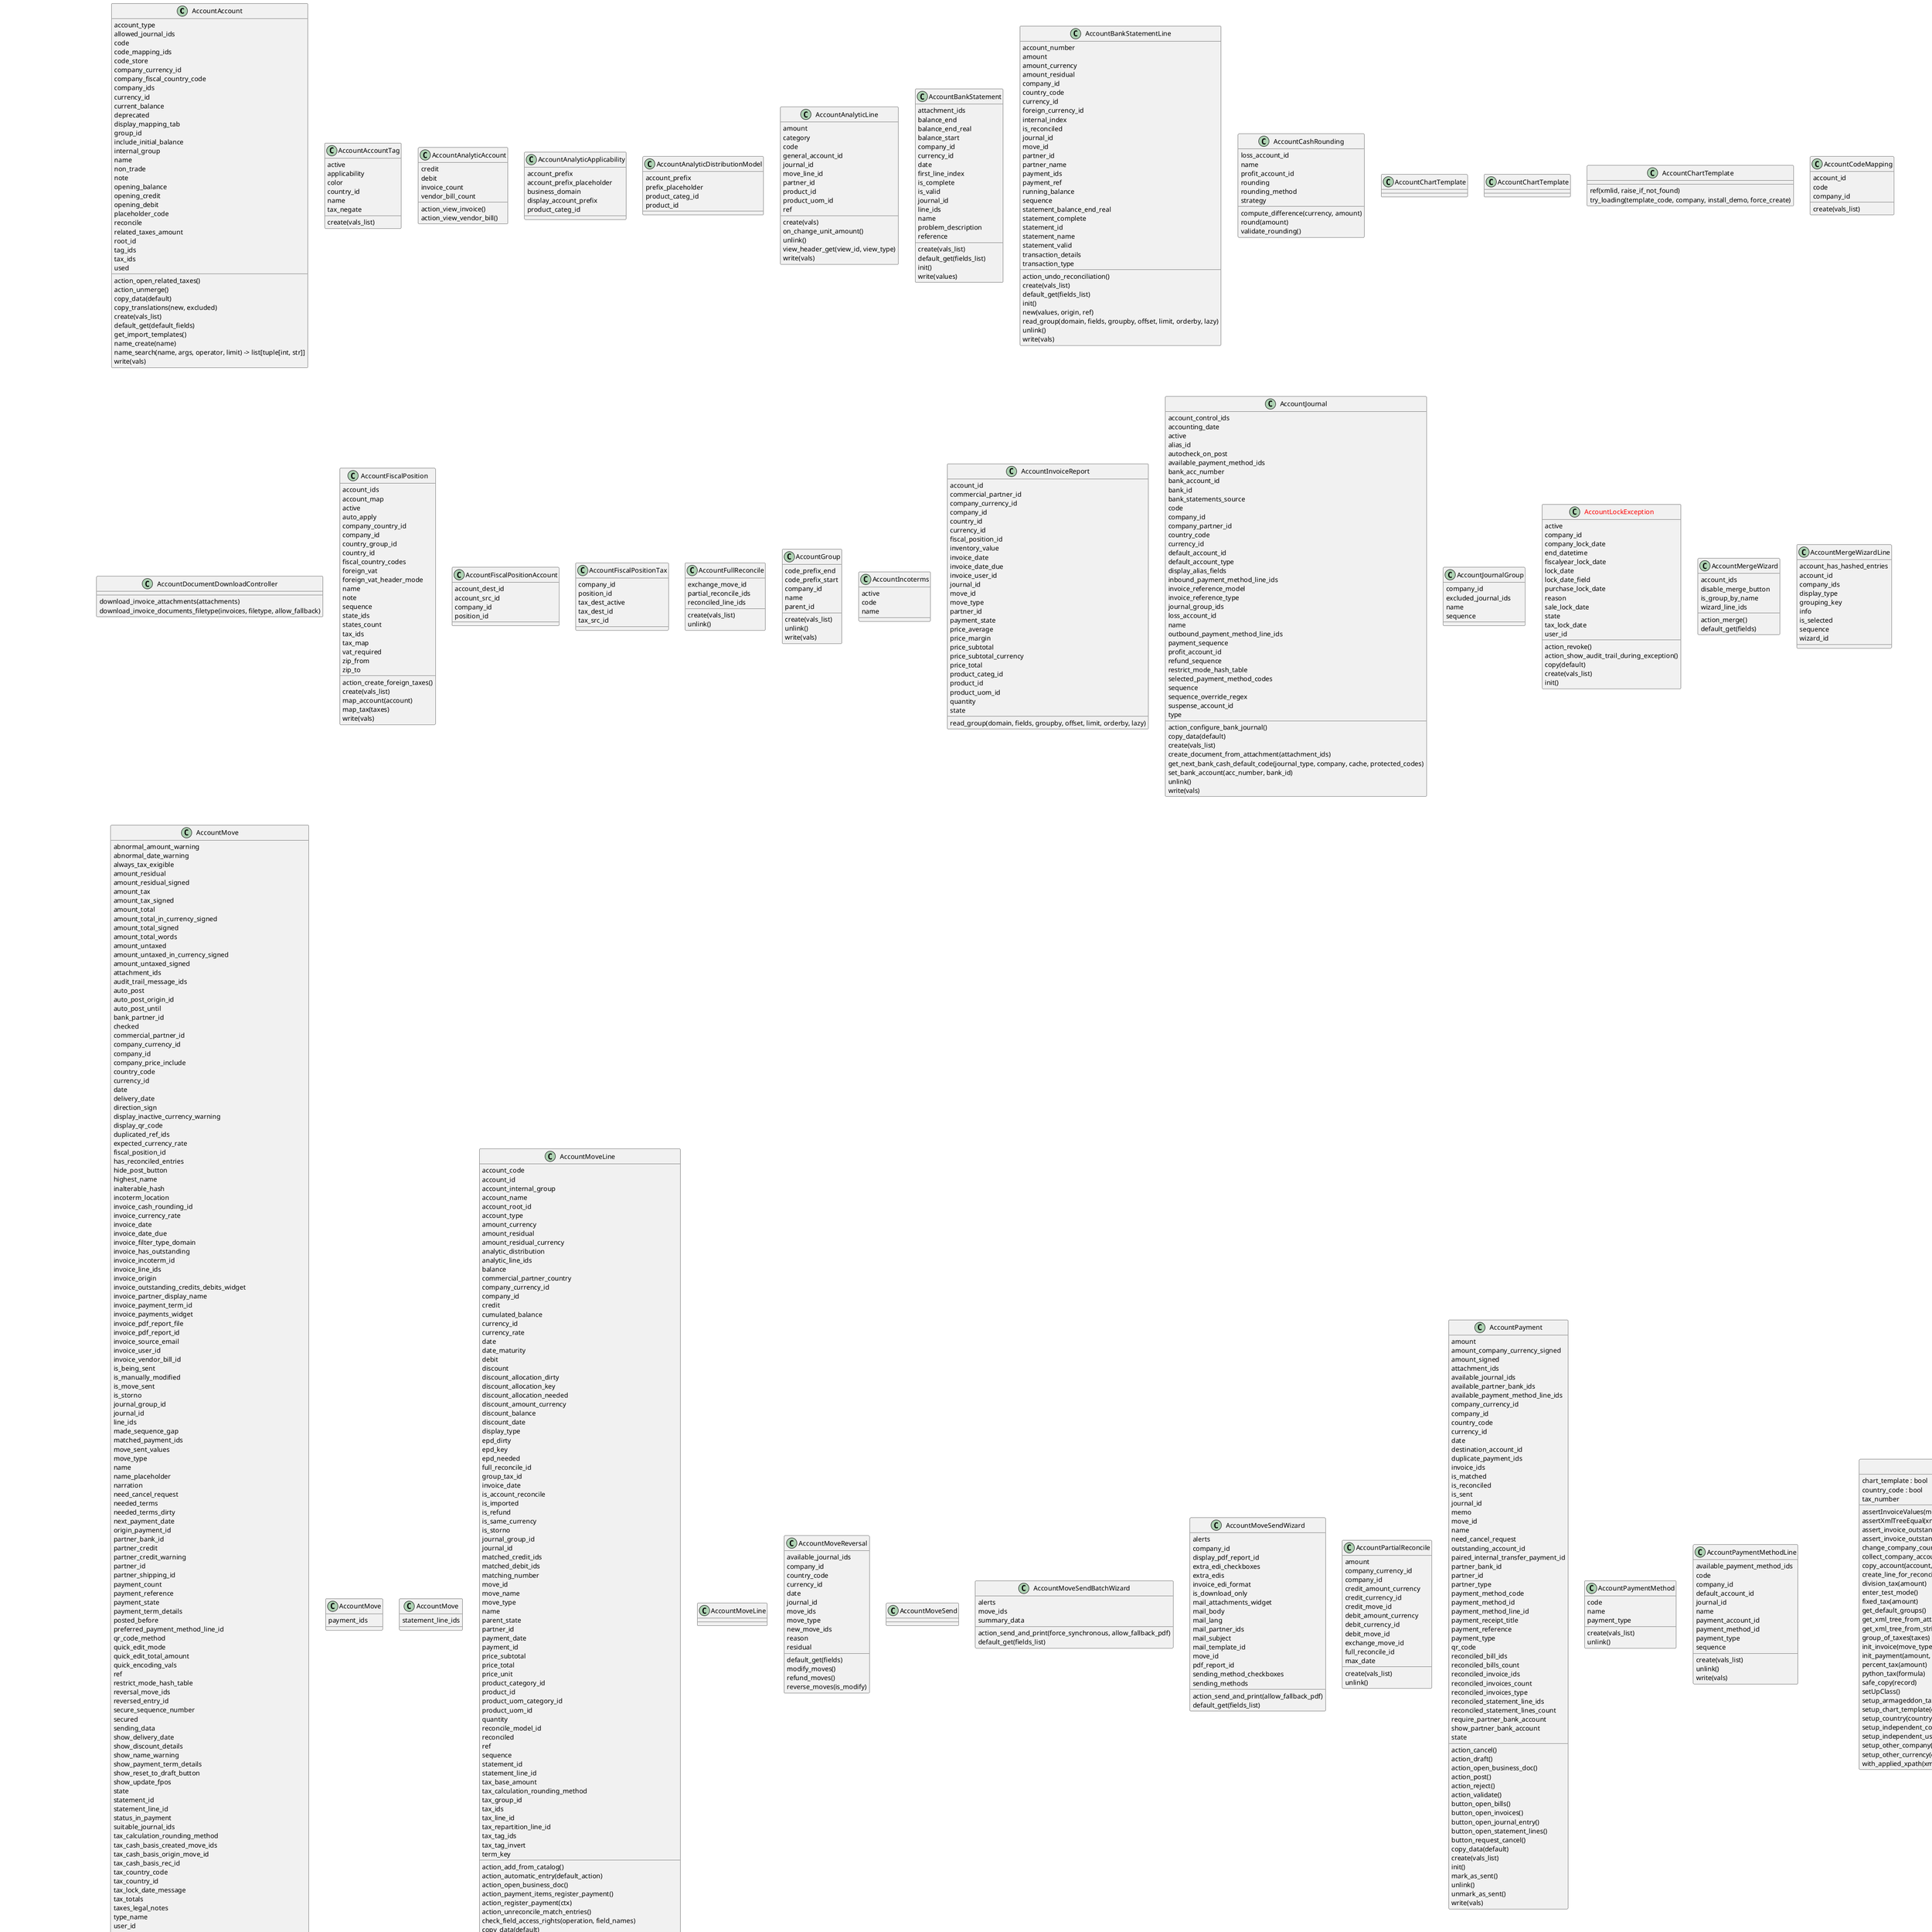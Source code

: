 @startuml classes_account
set namespaceSeparator none
class "AccountAccount" as odoo_src.odoo.addons.account.models.account_account.AccountAccount {
  account_type
  allowed_journal_ids
  code
  code_mapping_ids
  code_store
  company_currency_id
  company_fiscal_country_code
  company_ids
  currency_id
  current_balance
  deprecated
  display_mapping_tab
  group_id
  include_initial_balance
  internal_group
  name
  non_trade
  note
  opening_balance
  opening_credit
  opening_debit
  placeholder_code
  reconcile
  related_taxes_amount
  root_id
  tag_ids
  tax_ids
  used
  action_open_related_taxes()
  action_unmerge()
  copy_data(default)
  copy_translations(new, excluded)
  create(vals_list)
  default_get(default_fields)
  get_import_templates()
  name_create(name)
  name_search(name, args, operator, limit) -> list[tuple[int, str]]
  write(vals)
}
class "AccountAccountTag" as odoo_src.odoo.addons.account.models.account_account_tag.AccountAccountTag {
  active
  applicability
  color
  country_id
  name
  tax_negate
  create(vals_list)
}
class "AccountAnalyticAccount" as odoo_src.odoo.addons.account.models.account_analytic_account.AccountAnalyticAccount {
  credit
  debit
  invoice_count
  vendor_bill_count
  action_view_invoice()
  action_view_vendor_bill()
}
class "AccountAnalyticApplicability" as odoo_src.odoo.addons.account.models.account_analytic_plan.AccountAnalyticApplicability {
  account_prefix
  account_prefix_placeholder
  business_domain
  display_account_prefix
  product_categ_id
}
class "AccountAnalyticDistributionModel" as odoo_src.odoo.addons.account.models.account_analytic_distribution_model.AccountAnalyticDistributionModel {
  account_prefix
  prefix_placeholder
  product_categ_id
  product_id
}
class "AccountAnalyticLine" as odoo_src.odoo.addons.account.models.account_analytic_line.AccountAnalyticLine {
  amount
  category
  code
  general_account_id
  journal_id
  move_line_id
  partner_id
  product_id
  product_uom_id
  ref
  create(vals)
  on_change_unit_amount()
  unlink()
  view_header_get(view_id, view_type)
  write(vals)
}
class "AccountBankStatement" as odoo_src.odoo.addons.account.models.account_bank_statement.AccountBankStatement {
  attachment_ids
  balance_end
  balance_end_real
  balance_start
  company_id
  currency_id
  date
  first_line_index
  is_complete
  is_valid
  journal_id
  line_ids
  name
  problem_description
  reference
  create(vals_list)
  default_get(fields_list)
  init()
  write(values)
}
class "AccountBankStatementLine" as odoo_src.odoo.addons.account.models.account_bank_statement_line.AccountBankStatementLine {
  account_number
  amount
  amount_currency
  amount_residual
  company_id
  country_code
  currency_id
  foreign_currency_id
  internal_index
  is_reconciled
  journal_id
  move_id
  partner_id
  partner_name
  payment_ids
  payment_ref
  running_balance
  sequence
  statement_balance_end_real
  statement_complete
  statement_id
  statement_name
  statement_valid
  transaction_details
  transaction_type
  action_undo_reconciliation()
  create(vals_list)
  default_get(fields_list)
  init()
  new(values, origin, ref)
  read_group(domain, fields, groupby, offset, limit, orderby, lazy)
  unlink()
  write(vals)
}
class "AccountCashRounding" as odoo_src.odoo.addons.account.models.account_cash_rounding.AccountCashRounding {
  loss_account_id
  name
  profit_account_id
  rounding
  rounding_method
  strategy
  compute_difference(currency, amount)
  round(amount)
  validate_rounding()
}
class "AccountChartTemplate" as odoo_src.odoo.addons.account.demo.account_demo.AccountChartTemplate {
}
class "AccountChartTemplate" as odoo_src.odoo.addons.account.models.template_generic_coa.AccountChartTemplate {
}
class "AccountChartTemplate" as odoo_src.odoo.addons.account.models.chart_template.AccountChartTemplate {
  ref(xmlid, raise_if_not_found)
  try_loading(template_code, company, install_demo, force_create)
}
class "AccountCodeMapping" as odoo_src.odoo.addons.account.models.account_code_mapping.AccountCodeMapping {
  account_id
  code
  company_id
  create(vals_list)
}
class "AccountDocumentDownloadController" as odoo_src.odoo.addons.account.controllers.download_docs.AccountDocumentDownloadController {
  download_invoice_attachments(attachments)
  download_invoice_documents_filetype(invoices, filetype, allow_fallback)
}
class "AccountFiscalPosition" as odoo_src.odoo.addons.account.models.partner.AccountFiscalPosition {
  account_ids
  account_map
  active
  auto_apply
  company_country_id
  company_id
  country_group_id
  country_id
  fiscal_country_codes
  foreign_vat
  foreign_vat_header_mode
  name
  note
  sequence
  state_ids
  states_count
  tax_ids
  tax_map
  vat_required
  zip_from
  zip_to
  action_create_foreign_taxes()
  create(vals_list)
  map_account(account)
  map_tax(taxes)
  write(vals)
}
class "AccountFiscalPositionAccount" as odoo_src.odoo.addons.account.models.partner.AccountFiscalPositionAccount {
  account_dest_id
  account_src_id
  company_id
  position_id
}
class "AccountFiscalPositionTax" as odoo_src.odoo.addons.account.models.partner.AccountFiscalPositionTax {
  company_id
  position_id
  tax_dest_active
  tax_dest_id
  tax_src_id
}
class "AccountFullReconcile" as odoo_src.odoo.addons.account.models.account_full_reconcile.AccountFullReconcile {
  exchange_move_id
  partial_reconcile_ids
  reconciled_line_ids
  create(vals_list)
  unlink()
}
class "AccountGroup" as odoo_src.odoo.addons.account.models.account_account.AccountGroup {
  code_prefix_end
  code_prefix_start
  company_id
  name
  parent_id
  create(vals_list)
  unlink()
  write(vals)
}
class "AccountIncoterms" as odoo_src.odoo.addons.account.models.account_incoterms.AccountIncoterms {
  active
  code
  name
}
class "AccountInvoiceReport" as odoo_src.odoo.addons.account.report.account_invoice_report.AccountInvoiceReport {
  account_id
  commercial_partner_id
  company_currency_id
  company_id
  country_id
  currency_id
  fiscal_position_id
  inventory_value
  invoice_date
  invoice_date_due
  invoice_user_id
  journal_id
  move_id
  move_type
  partner_id
  payment_state
  price_average
  price_margin
  price_subtotal
  price_subtotal_currency
  price_total
  product_categ_id
  product_id
  product_uom_id
  quantity
  state
  read_group(domain, fields, groupby, offset, limit, orderby, lazy)
}
class "AccountJournal" as odoo_src.odoo.addons.account.models.account_journal.AccountJournal {
  account_control_ids
  accounting_date
  active
  alias_id
  autocheck_on_post
  available_payment_method_ids
  bank_acc_number
  bank_account_id
  bank_id
  bank_statements_source
  code
  company_id
  company_partner_id
  country_code
  currency_id
  default_account_id
  default_account_type
  display_alias_fields
  inbound_payment_method_line_ids
  invoice_reference_model
  invoice_reference_type
  journal_group_ids
  loss_account_id
  name
  outbound_payment_method_line_ids
  payment_sequence
  profit_account_id
  refund_sequence
  restrict_mode_hash_table
  selected_payment_method_codes
  sequence
  sequence_override_regex
  suspense_account_id
  type
  action_configure_bank_journal()
  copy_data(default)
  create(vals_list)
  create_document_from_attachment(attachment_ids)
  get_next_bank_cash_default_code(journal_type, company, cache, protected_codes)
  set_bank_account(acc_number, bank_id)
  unlink()
  write(vals)
}
class "AccountJournalGroup" as odoo_src.odoo.addons.account.models.account_journal.AccountJournalGroup {
  company_id
  excluded_journal_ids
  name
  sequence
}
class "<color:red>AccountLockException</color>" as odoo_src.odoo.addons.account.models.account_lock_exception.AccountLockException {
  active
  company_id
  company_lock_date
  end_datetime
  fiscalyear_lock_date
  lock_date
  lock_date_field
  purchase_lock_date
  reason
  sale_lock_date
  state
  tax_lock_date
  user_id
  action_revoke()
  action_show_audit_trail_during_exception()
  copy(default)
  create(vals_list)
  init()
}
class "AccountMergeWizard" as odoo_src.odoo.addons.account.wizard.account_merge_wizard.AccountMergeWizard {
  account_ids
  disable_merge_button
  is_group_by_name
  wizard_line_ids
  action_merge()
  default_get(fields)
}
class "AccountMergeWizardLine" as odoo_src.odoo.addons.account.wizard.account_merge_wizard.AccountMergeWizardLine {
  account_has_hashed_entries
  account_id
  company_ids
  display_type
  grouping_key
  info
  is_selected
  sequence
  wizard_id
}
class "AccountMove" as odoo_src.odoo.addons.account.models.account_move.AccountMove {
  abnormal_amount_warning
  abnormal_date_warning
  always_tax_exigible
  amount_residual
  amount_residual_signed
  amount_tax
  amount_tax_signed
  amount_total
  amount_total_in_currency_signed
  amount_total_signed
  amount_total_words
  amount_untaxed
  amount_untaxed_in_currency_signed
  amount_untaxed_signed
  attachment_ids
  audit_trail_message_ids
  auto_post
  auto_post_origin_id
  auto_post_until
  bank_partner_id
  checked
  commercial_partner_id
  company_currency_id
  company_id
  company_price_include
  country_code
  currency_id
  date
  delivery_date
  direction_sign
  display_inactive_currency_warning
  display_qr_code
  duplicated_ref_ids
  expected_currency_rate
  fiscal_position_id
  has_reconciled_entries
  hide_post_button
  highest_name
  inalterable_hash
  incoterm_location
  invoice_cash_rounding_id
  invoice_currency_rate
  invoice_date
  invoice_date_due
  invoice_filter_type_domain
  invoice_has_outstanding
  invoice_incoterm_id
  invoice_line_ids
  invoice_origin
  invoice_outstanding_credits_debits_widget
  invoice_partner_display_name
  invoice_payment_term_id
  invoice_payments_widget
  invoice_pdf_report_file
  invoice_pdf_report_id
  invoice_source_email
  invoice_user_id
  invoice_vendor_bill_id
  is_being_sent
  is_manually_modified
  is_move_sent
  is_storno
  journal_group_id
  journal_id
  line_ids
  made_sequence_gap
  matched_payment_ids
  move_sent_values
  move_type
  name
  name_placeholder
  narration
  need_cancel_request
  needed_terms
  needed_terms_dirty
  next_payment_date
  origin_payment_id
  partner_bank_id
  partner_credit
  partner_credit_warning
  partner_id
  partner_shipping_id
  payment_count
  payment_reference
  payment_state
  payment_term_details
  posted_before
  preferred_payment_method_line_id
  qr_code_method
  quick_edit_mode
  quick_edit_total_amount
  quick_encoding_vals
  ref
  restrict_mode_hash_table
  reversal_move_ids
  reversed_entry_id
  secure_sequence_number
  secured
  sending_data
  show_delivery_date
  show_discount_details
  show_name_warning
  show_payment_term_details
  show_reset_to_draft_button
  show_update_fpos
  state
  statement_id
  statement_line_id
  status_in_payment
  suitable_journal_ids
  tax_calculation_rounding_method
  tax_cash_basis_created_move_ids
  tax_cash_basis_origin_move_id
  tax_cash_basis_rec_id
  tax_country_code
  tax_country_id
  tax_lock_date_message
  tax_totals
  taxes_legal_notes
  type_name
  user_id
  action_activate_currency()
  action_add_from_catalog()
  action_duplicate()
  action_force_register_payment()
  action_invoice_download_pdf()
  action_invoice_sent()
  action_open_business_doc()
  action_post()
  action_print_pdf()
  action_register_payment()
  action_reverse()
  action_send_and_print()
  action_switch_move_type()
  action_toggle_block_payment()
  action_update_fpos_values()
  button_cancel()
  button_draft()
  button_hash()
  button_request_cancel()
  button_set_checked()
  check_field_access_rights(operation, field_names)
  check_move_sequence_chain()
  compute_move_sent_values()
  copy(default)
  copy_data(default)
  create(vals_list)
  get_currency_rate(company_id, to_currency_id, date)
  get_extra_print_items()
  get_inbound_types(include_receipts)
  get_invoice_localisation_fields_required_to_invoice(country_id)
  get_invoice_types(include_receipts)
  get_outbound_types(include_receipts)
  get_purchase_types(include_receipts)
  get_sale_types(include_receipts)
  init()
  is_entry()
  is_inbound(include_receipts)
  is_invoice(include_receipts)
  is_outbound(include_receipts)
  is_purchase_document(include_receipts)
  is_sale_document(include_receipts)
  js_assign_outstanding_line(line_id)
  js_remove_outstanding_partial(partial_id)
  message_new(msg_dict, custom_values)
  onchange(values, field_names, fields_spec)
  open_created_caba_entries()
  open_payments()
  open_reconcile_view()
  preview_invoice()
  refresh_invoice_currency_rate()
  unlink()
  write(vals)
}
class "AccountMove" as odoo_src.odoo.addons.account.models.account_payment.AccountMove {
  payment_ids
}
class "AccountMove" as odoo_src.odoo.addons.account.models.account_bank_statement_line.AccountMove {
  statement_line_ids
}
class "AccountMoveLine" as odoo_src.odoo.addons.account.models.account_move_line.AccountMoveLine {
  account_code
  account_id
  account_internal_group
  account_name
  account_root_id
  account_type
  amount_currency
  amount_residual
  amount_residual_currency
  analytic_distribution
  analytic_line_ids
  balance
  commercial_partner_country
  company_currency_id
  company_id
  credit
  cumulated_balance
  currency_id
  currency_rate
  date
  date_maturity
  debit
  discount
  discount_allocation_dirty
  discount_allocation_key
  discount_allocation_needed
  discount_amount_currency
  discount_balance
  discount_date
  display_type
  epd_dirty
  epd_key
  epd_needed
  full_reconcile_id
  group_tax_id
  invoice_date
  is_account_reconcile
  is_imported
  is_refund
  is_same_currency
  is_storno
  journal_group_id
  journal_id
  matched_credit_ids
  matched_debit_ids
  matching_number
  move_id
  move_name
  move_type
  name
  parent_state
  partner_id
  payment_date
  payment_id
  price_subtotal
  price_total
  price_unit
  product_category_id
  product_id
  product_uom_category_id
  product_uom_id
  quantity
  reconcile_model_id
  reconciled
  ref
  sequence
  statement_id
  statement_line_id
  tax_base_amount
  tax_calculation_rounding_method
  tax_group_id
  tax_ids
  tax_line_id
  tax_repartition_line_id
  tax_tag_ids
  tax_tag_invert
  term_key
  action_add_from_catalog()
  action_automatic_entry(default_action)
  action_open_business_doc()
  action_payment_items_register_payment()
  action_register_payment(ctx)
  action_unreconcile_match_entries()
  check_field_access_rights(operation, field_names)
  copy_data(default)
  create(vals_list)
  default_get(fields_list)
  flush_model(fnames)
  flush_recordset(fnames)
  get_import_templates()
  get_views(views, options)
  init()
  invalidate_model(fnames, flush)
  invalidate_recordset(fnames, flush)
  open_reconcile_view()
  read_group(domain, fields, groupby, offset, limit, orderby, lazy)
  reconcile()
  remove_move_reconcile()
  search_fetch(domain, field_names, offset, limit, order)
  unlink()
  write(vals)
}
class "AccountMoveLine" as odoo_src.odoo.addons.account.models.account_move_line_tax_details.AccountMoveLine {
}
class "AccountMoveReversal" as odoo_src.odoo.addons.account.wizard.account_move_reversal.AccountMoveReversal {
  available_journal_ids
  company_id
  country_code
  currency_id
  date
  journal_id
  move_ids
  move_type
  new_move_ids
  reason
  residual
  default_get(fields)
  modify_moves()
  refund_moves()
  reverse_moves(is_modify)
}
class "AccountMoveSend" as odoo_src.odoo.addons.account.models.account_move_send.AccountMoveSend {
}
class "AccountMoveSendBatchWizard" as odoo_src.odoo.addons.account.wizard.account_move_send_batch_wizard.AccountMoveSendBatchWizard {
  alerts
  move_ids
  summary_data
  action_send_and_print(force_synchronous, allow_fallback_pdf)
  default_get(fields_list)
}
class "AccountMoveSendWizard" as odoo_src.odoo.addons.account.wizard.account_move_send_wizard.AccountMoveSendWizard {
  alerts
  company_id
  display_pdf_report_id
  extra_edi_checkboxes
  extra_edis
  invoice_edi_format
  is_download_only
  mail_attachments_widget
  mail_body
  mail_lang
  mail_partner_ids
  mail_subject
  mail_template_id
  move_id
  pdf_report_id
  sending_method_checkboxes
  sending_methods
  action_send_and_print(allow_fallback_pdf)
  default_get(fields_list)
}
class "AccountPartialReconcile" as odoo_src.odoo.addons.account.models.account_partial_reconcile.AccountPartialReconcile {
  amount
  company_currency_id
  company_id
  credit_amount_currency
  credit_currency_id
  credit_move_id
  debit_amount_currency
  debit_currency_id
  debit_move_id
  exchange_move_id
  full_reconcile_id
  max_date
  create(vals_list)
  unlink()
}
class "AccountPayment" as odoo_src.odoo.addons.account.models.account_payment.AccountPayment {
  amount
  amount_company_currency_signed
  amount_signed
  attachment_ids
  available_journal_ids
  available_partner_bank_ids
  available_payment_method_line_ids
  company_currency_id
  company_id
  country_code
  currency_id
  date
  destination_account_id
  duplicate_payment_ids
  invoice_ids
  is_matched
  is_reconciled
  is_sent
  journal_id
  memo
  move_id
  name
  need_cancel_request
  outstanding_account_id
  paired_internal_transfer_payment_id
  partner_bank_id
  partner_id
  partner_type
  payment_method_code
  payment_method_id
  payment_method_line_id
  payment_receipt_title
  payment_reference
  payment_type
  qr_code
  reconciled_bill_ids
  reconciled_bills_count
  reconciled_invoice_ids
  reconciled_invoices_count
  reconciled_invoices_type
  reconciled_statement_line_ids
  reconciled_statement_lines_count
  require_partner_bank_account
  show_partner_bank_account
  state
  action_cancel()
  action_draft()
  action_open_business_doc()
  action_post()
  action_reject()
  action_validate()
  button_open_bills()
  button_open_invoices()
  button_open_journal_entry()
  button_open_statement_lines()
  button_request_cancel()
  copy_data(default)
  create(vals_list)
  init()
  mark_as_sent()
  unlink()
  unmark_as_sent()
  write(vals)
}
class "AccountPaymentMethod" as odoo_src.odoo.addons.account.models.account_payment_method.AccountPaymentMethod {
  code
  name
  payment_type
  create(vals_list)
  unlink()
}
class "AccountPaymentMethodLine" as odoo_src.odoo.addons.account.models.account_payment_method.AccountPaymentMethodLine {
  available_payment_method_ids
  code
  company_id
  default_account_id
  journal_id
  name
  payment_account_id
  payment_method_id
  payment_type
  sequence
  create(vals_list)
  unlink()
  write(vals)
}
class "AccountPaymentRegister" as odoo_src.odoo.addons.account.wizard.account_payment_register.AccountPaymentRegister {
  actionable_errors
  amount
  available_journal_ids
  available_partner_bank_ids
  available_payment_method_line_ids
  batches
  can_edit_wizard
  can_group_payments
  communication
  company_currency_id
  company_id
  country_code
  currency_id
  custom_user_amount
  custom_user_currency_id
  duplicate_payment_ids
  early_payment_discount_mode
  group_payment
  hide_writeoff_section
  installments_mode
  installments_switch_amount
  installments_switch_html
  is_register_payment_on_draft
  journal_id
  line_ids
  missing_account_partners
  partner_bank_id
  partner_id
  partner_type
  payment_date
  payment_difference
  payment_difference_handling
  payment_method_line_id
  payment_type
  qr_code
  require_partner_bank_account
  show_partner_bank_account
  show_payment_difference
  source_amount
  source_amount_currency
  source_currency_id
  total_payments_amount
  untrusted_bank_ids
  untrusted_payments_count
  writeoff_account_id
  writeoff_is_exchange_account
  writeoff_label
  action_create_payments()
  action_open_missing_account_partners()
  action_open_untrusted_bank_accounts()
  default_get(fields_list)
}
class "AccountPaymentTerm" as odoo_src.odoo.addons.account.models.account_payment_term.AccountPaymentTerm {
  active
  company_id
  currency_id
  discount_days
  discount_percentage
  display_on_invoice
  early_discount
  early_pay_discount_computation
  example_amount
  example_date
  example_invalid
  example_preview
  example_preview_discount
  fiscal_country_codes
  line_ids
  name
  note
  sequence
  copy_data(default)
}
class "AccountPaymentTermLine" as odoo_src.odoo.addons.account.models.account_payment_term.AccountPaymentTermLine {
  days_next_month
  delay_type
  display_days_next_month
  nb_days
  payment_id
  value
  value_amount
}
class "AccountReconcileModel" as odoo_src.odoo.addons.account.models.account_reconcile_model.AccountReconcileModel {
  active
  allow_payment_tolerance
  auto_reconcile
  company_id
  counterpart_type
  decimal_separator
  line_ids
  match_amount
  match_amount_max
  match_amount_min
  match_journal_ids
  match_label
  match_label_param
  match_nature
  match_note
  match_note_param
  match_partner
  match_partner_category_ids
  match_partner_ids
  match_same_currency
  match_text_location_label
  match_text_location_note
  match_text_location_reference
  match_transaction_type
  match_transaction_type_param
  matching_order
  name
  number_entries
  partner_mapping_line_ids
  past_months_limit
  payment_tolerance_param
  payment_tolerance_type
  rule_type
  sequence
  show_decimal_separator
  to_check
  action_reconcile_stat()
  copy_data(default)
}
class "AccountReconcileModelLine" as odoo_src.odoo.addons.account.models.account_reconcile_model.AccountReconcileModelLine {
  account_id
  allow_payment_tolerance
  amount
  amount_string
  amount_type
  company_id
  force_tax_included
  journal_id
  label
  model_id
  payment_tolerance_param
  rule_type
  sequence
  show_force_tax_included
  tax_ids
}
class "AccountReconcileModelPartnerMapping" as odoo_src.odoo.addons.account.models.account_reconcile_model.AccountReconcileModelPartnerMapping {
  company_id
  model_id
  narration_regex
  partner_id
  payment_ref_regex
  validate_regex()
}
class "AccountReport" as odoo_src.odoo.addons.account.models.account_report.AccountReport {
  active
  availability_condition
  chart_template
  column_ids
  country_id
  currency_translation
  default_opening_date_filter
  filter_account_type
  filter_aml_ir_filters
  filter_analytic
  filter_budgets
  filter_date_range
  filter_fiscal_position
  filter_growth_comparison
  filter_hide_0_lines
  filter_hierarchy
  filter_journals
  filter_multi_company
  filter_partner
  filter_period_comparison
  filter_show_draft
  filter_unfold_all
  filter_unreconciled
  integer_rounding
  line_ids
  load_more_limit
  name
  only_tax_exigible
  prefix_groups_threshold
  root_report_id
  search_bar
  section_main_report_ids
  section_report_ids
  sequence
  use_sections
  variant_report_ids
  copy(default)
  copy_data(default)
  write(vals)
}
class "AccountReportColumn" as odoo_src.odoo.addons.account.models.account_report.AccountReportColumn {
  blank_if_zero
  custom_audit_action_id
  expression_label
  figure_type
  name
  report_id
  sequence
  sortable
}
class "AccountReportExpression" as odoo_src.odoo.addons.account.models.account_report.AccountReportExpression {
  auditable
  blank_if_zero
  carryover_target
  date_scope
  engine
  figure_type
  formula
  green_on_positive
  label
  report_line_id
  report_line_name
  subformula
  create(vals_list)
  write(vals)
}
class "AccountReportExternalValue" as odoo_src.odoo.addons.account.models.account_report.AccountReportExternalValue {
  carryover_origin_expression_label
  carryover_origin_report_line_id
  company_id
  date
  foreign_vat_fiscal_position_id
  name
  report_country_id
  target_report_expression_id
  target_report_expression_label
  target_report_line_id
  text_value
  value
}
class "AccountReportLine" as odoo_src.odoo.addons.account.models.account_report.AccountReportLine {
  account_codes_formula
  action_id
  aggregation_formula
  children_ids
  code
  domain_formula
  expression_ids
  external_formula
  foldable
  groupby
  hide_if_zero
  hierarchy_level
  horizontal_split_side
  name
  parent_id
  print_on_new_page
  report_id
  sequence
  tax_tags_formula
  user_groupby
}
class "AccountRoot" as odoo_src.odoo.addons.account.models.account_root.AccountRoot {
  name
  parent_id
  browse(ids)
}
class "AccountSecureEntries" as odoo_src.odoo.addons.account.wizard.account_secure_entries_wizard.AccountSecureEntries {
  chains_to_hash_with_gaps
  company_id
  country_code
  hash_date
  max_hash_date
  move_to_hash_ids
  not_hashable_unlocked_move_ids
  unreconciled_bank_statement_line_ids
  warnings
  action_secure_entries()
  action_show_draft_moves_in_hashed_period()
  action_show_moves(moves)
}
class "AccountTax" as odoo_src.odoo.addons.account.models.account_tax.AccountTax {
  active
  amount
  amount_type
  analytic
  cash_basis_transition_account_id
  children_tax_ids
  company_id
  company_price_include
  country_code
  country_id
  description
  has_negative_factor
  hide_tax_exigibility
  include_base_amount
  invoice_label
  invoice_legal_notes
  invoice_repartition_line_ids
  is_base_affected
  is_used
  name
  name_searchable
  price_include
  price_include_override
  refund_repartition_line_ids
  repartition_line_ids
  repartition_lines_str
  sequence
  tax_exigibility
  tax_group_id
  tax_scope
  type_tax_use
  compute_all(price_unit, currency, quantity, product, partner, is_refund, handle_price_include, include_caba_tags, rounding_method)
  copy_data(default)
  create(vals_list)
  flatten_taxes_hierarchy()
  get_tax_tags(is_refund, repartition_type)
  onchange_amount()
  onchange_amount_type()
  onchange_price_include()
  validate_tax_group_id()
  write(vals)
}
class "AccountTaxGroup" as odoo_src.odoo.addons.account.models.account_tax.AccountTaxGroup {
  advance_tax_payment_account_id
  company_id
  country_code
  country_id
  name
  pos_receipt_label
  preceding_subtotal
  sequence
  tax_payable_account_id
  tax_receivable_account_id
}
class "AccountTaxRepartitionLine" as odoo_src.odoo.addons.account.models.account_tax.AccountTaxRepartitionLine {
  account_id
  company_id
  document_type
  factor
  factor_percent
  repartition_type
  sequence
  tag_ids
  tag_ids_domain
  tax_id
  use_in_tax_closing
}
class "AccountTestInvoicingCommon" as odoo_src.odoo.addons.account.tests.common.AccountTestInvoicingCommon {
  chart_template : bool
  country_code : bool
  tax_number
  assertInvoiceValues(move, expected_lines_values, expected_move_values)
  assertXmlTreeEqual(xml_tree, expected_xml_tree)
  assert_invoice_outstanding_reconciled_widget(invoice, expected_amounts)
  assert_invoice_outstanding_to_reconcile_widget(invoice, expected_amounts)
  change_company_country(company, country)
  collect_company_accounting_data(company)
  copy_account(account, default)
  create_line_for_reconciliation(balance, amount_currency, currency, move_date, account_1, partner)
  division_tax(amount)
  enter_test_mode()
  fixed_tax(amount)
  get_default_groups()
  get_xml_tree_from_attachment(attachment)
  get_xml_tree_from_string(xml_tree_str)
  group_of_taxes(taxes)
  init_invoice(move_type, partner, invoice_date, post, products, amounts, taxes, company, currency, journal)
  init_payment(amount, post, date, partner, currency)
  percent_tax(amount)
  python_tax(formula)
  safe_copy(record)
  setUpClass()
  setup_armageddon_tax(tax_name, company_data)
  setup_chart_template(chart_template)
  setup_country(country_code)
  setup_independent_company()
  setup_independent_user()
  setup_other_company()
  setup_other_currency(code)
  with_applied_xpath(xml_tree, xpath)
}
class "AccountTestInvoicingHttpCommon" as odoo_src.odoo.addons.account.tests.common.AccountTestInvoicingHttpCommon {
}
class "AccountTestMockOnlineSyncCommon" as odoo_src.odoo.addons.account.tests.common.AccountTestMockOnlineSyncCommon {
  mock_online_sync_favorite_institutions()
  start_tour(url_path, tour_name, step_delay)
}
class "AccruedExpenseRevenue" as odoo_src.odoo.addons.account.wizard.accrued_orders.AccruedExpenseRevenue {
  account_id
  amount
  company_id
  currency_id
  date
  display_amount
  journal_id
  preview_data
  reversal_date
  create_entries()
}
class "AutoPostBillsWizard" as odoo_src.odoo.addons.account.wizard.account_autopost_bills_wizard.AutoPostBillsWizard {
  nb_unmodified_bills
  partner_id
  partner_name
  action_ask_later()
  action_automate_partner()
  action_never_automate_partner()
}
class "AutomaticEntryWizard" as odoo_src.odoo.addons.account.wizard.account_automatic_entry_wizard.AutomaticEntryWizard {
  account_type
  action
  company_currency_id
  company_id
  date
  destination_account_id
  display_currency_helper
  expense_accrual_account
  journal_id
  lock_date_message
  move_data
  move_line_ids
  percentage
  preview_move_data
  revenue_accrual_account
  total_amount
  default_get(fields)
  do_action()
}
class "BaseDocumentLayout" as odoo_src.odoo.addons.account.wizard.base_document_layout.BaseDocumentLayout {
  account_number
  from_invoice
  qr_code
  vat
  document_layout_save()
}
class "DecimalPrecision" as odoo_src.odoo.addons.account.models.decimal_precision.DecimalPrecision {
  precision_get(application)
}
class "Digest" as odoo_src.odoo.addons.account.models.digest.Digest {
  kpi_account_total_revenue
  kpi_account_total_revenue_value
}
class "FinancialYearOpeningWizard" as odoo_src.odoo.addons.account.wizard.setup_wizards.FinancialYearOpeningWizard {
  company_id
  fiscalyear_last_day
  fiscalyear_last_month
  opening_date
  opening_move_posted
  action_save_onboarding_fiscal_year()
  write(vals)
}
class "GroupsView" as odoo_src.odoo.addons.account.models.res_users.GroupsView {
  get_application_groups(domain)
}
class "IrActionsReport" as odoo_src.odoo.addons.account.models.ir_actions_report.IrActionsReport {
  is_invoice_report
}
class "IrAttachment" as odoo_src.odoo.addons.account.models.ir_attachment.IrAttachment {
}
class "IrModule" as odoo_src.odoo.addons.account.models.ir_module.IrModule {
  account_templates
  module_uninstall()
  write(vals)
}
class "IrUiMenu" as odoo_src.odoo.addons.account.models.ir_ui_menu.IrUiMenu {
}
class "LegacyHTTPAdapter" as odoo_src.odoo.addons.account.tools.LegacyHTTPAdapter {
  init_poolmanager()
}
class "MailTemplate" as odoo_src.odoo.addons.account.models.mail_template.MailTemplate {
}
class "MailTrackingValues" as odoo_src.odoo.addons.account.models.mail_tracking_value.MailTrackingValues {
  write(vals)
}
class "MergePartnerAutomatic" as odoo_src.odoo.addons.account.wizard.base_partner_merge.MergePartnerAutomatic {
}
class "MergePartnerAutomatic" as odoo_src.odoo.addons.account.models.merge_partner_automatic.MergePartnerAutomatic {
}
class "Message" as odoo_src.odoo.addons.account.models.mail_message.Message {
  account_audit_log_account_id
  account_audit_log_activated
  account_audit_log_company_id
  account_audit_log_move_id
  account_audit_log_partner_id
  account_audit_log_preview
  account_audit_log_tax_id
  write(vals)
}
class "Onboarding" as odoo_src.odoo.addons.account.models.onboarding_onboarding.Onboarding {
  action_close_panel_account_dashboard()
  action_close_panel_account_invoice()
}
class "OnboardingStep" as odoo_src.odoo.addons.account.models.onboarding_onboarding_step.OnboardingStep {
  action_open_step_bank_account()
  action_open_step_base_document_layout()
  action_open_step_chart_of_accounts()
  action_open_step_company_data()
  action_open_step_create_invoice()
  action_open_step_fiscal_year()
  action_open_step_sales_tax()
  action_validate_step_base_document_layout()
}
class "PortalAccount" as odoo_src.odoo.addons.account.controllers.portal.PortalAccount {
  details_form_validate(data, partner_creation)
  extra_details_form_validate(data, additional_required_fields, error, error_message)
  portal_my_invoice_detail(invoice_id, access_token, report_type, download)
  portal_my_invoices(page, date_begin, date_end, sortby, filterby)
}
class "ProductCategory" as odoo_src.odoo.addons.account.models.product.ProductCategory {
  property_account_expense_categ_id
  property_account_income_categ_id
}
class "ProductProduct" as odoo_src.odoo.addons.account.models.product.ProductProduct {
  tax_string
}
class "ProductTemplate" as odoo_src.odoo.addons.account.models.product.ProductTemplate {
  account_tag_ids
  fiscal_country_codes
  property_account_expense_id
  property_account_income_id
  supplier_taxes_id
  tax_string
  taxes_id
  create(vals_list)
  get_product_accounts(fiscal_pos)
}
class "ReSequenceWizard" as odoo_src.odoo.addons.account.wizard.account_resequence.ReSequenceWizard {
  end_date
  first_date
  first_name
  move_ids
  new_values
  ordering
  preview_moves
  sequence_number_reset
  default_get(fields_list)
  resequence()
}
class "ReportAccountHashIntegrity" as odoo_src.odoo.addons.account.report.account_hash_integrity_templates.ReportAccountHashIntegrity {
}
class "ReportInvoiceWithPayment" as odoo_src.odoo.addons.account.report.account_invoice_report.ReportInvoiceWithPayment {
}
class "ReportInvoiceWithoutPayment" as odoo_src.odoo.addons.account.report.account_invoice_report.ReportInvoiceWithoutPayment {
}
class "ResCompany" as odoo_src.odoo.addons.account.models.company.ResCompany {
  account_cash_basis_base_account_id
  account_default_pos_receivable_account_id
  account_discount_expense_allocation_id
  account_discount_income_allocation_id
  account_enabled_tax_country_ids
  account_fiscal_country_id
  account_journal_early_pay_discount_gain_account_id
  account_journal_early_pay_discount_loss_account_id
  account_journal_suspense_account_id
  account_opening_date
  account_opening_journal_id
  account_opening_move_id
  account_price_include
  account_purchase_tax_id
  account_sale_tax_id
  account_storno
  account_use_credit_limit
  anglo_saxon_accounting
  automatic_entry_default_journal_id
  autopost_bills
  bank_account_code_prefix
  bank_journal_ids
  batch_payment_sequence_id
  cash_account_code_prefix
  chart_template
  check_account_audit_trail
  company_registry_placeholder
  company_vat_placeholder
  currency_exchange_journal_id
  default_cash_difference_expense_account_id
  default_cash_difference_income_account_id
  display_invoice_amount_total_words
  display_invoice_tax_company_currency
  expects_chart_of_accounts
  expense_accrual_account_id
  expense_currency_exchange_account_id
  fiscal_position_ids
  fiscalyear_last_day
  fiscalyear_last_month
  fiscalyear_lock_date
  hard_lock_date
  income_currency_exchange_account_id
  incoterm_id
  invoice_terms
  invoice_terms_html
  multi_vat_foreign_country_ids
  purchase_lock_date
  qr_code
  quick_edit_mode
  revenue_accrual_account_id
  sale_lock_date
  tax_calculation_rounding_method
  tax_cash_basis_journal_id
  tax_exigibility
  tax_lock_date
  terms_type
  transfer_account_code_prefix
  transfer_account_id
  user_fiscalyear_lock_date
  user_hard_lock_date
  user_purchase_lock_date
  user_sale_lock_date
  user_tax_lock_date
  action_save_onboarding_company_data()
  action_save_onboarding_sale_tax()
  cache_invalidation_fields()
  compute_account_tax_fiscal_country()
  compute_fiscalyear_dates(current_date)
  create(vals_list)
  get_chart_of_accounts_or_fail()
  get_new_account_code(current_code, old_prefix, new_prefix)
  get_next_batch_payment_communication()
  get_unaffected_earnings_account()
  install_l10n_modules()
  opening_move_posted()
  reflect_code_prefix_change(old_code, new_code)
  setting_init_bank_account_action()
  write(values)
}
class "ResConfigSettings" as odoo_src.odoo.addons.account.models.res_config_settings.ResConfigSettings {
  account_cash_basis_base_account_id
  account_default_credit_limit
  account_discount_expense_allocation_id
  account_discount_income_allocation_id
  account_fiscal_country_id
  account_journal_early_pay_discount_gain_account_id
  account_journal_early_pay_discount_loss_account_id
  account_journal_suspense_account_id
  account_price_include
  account_storno
  account_use_credit_limit
  autopost_bills
  chart_template
  check_account_audit_trail
  country_code
  currency_exchange_journal_id
  currency_id
  display_invoice_amount_total_words
  display_invoice_tax_company_currency
  expense_currency_exchange_account_id
  group_analytic_accounting : bool
  group_cash_rounding
  group_sale_delivery_address
  group_show_purchase_receipts
  group_show_sale_receipts
  group_warning_account
  has_accounting_entries
  has_chart_of_accounts
  income_currency_exchange_account_id
  incoterm_id
  invoice_terms
  invoice_terms_html
  is_account_peppol_eligible
  module_account_accountant
  module_account_bank_statement_extract
  module_account_bank_statement_import_camt
  module_account_bank_statement_import_csv
  module_account_bank_statement_import_ofx
  module_account_bank_statement_import_qif
  module_account_batch_payment
  module_account_budget
  module_account_check_printing
  module_account_extract
  module_account_intrastat
  module_account_invoice_extract
  module_account_iso20022
  module_account_payment
  module_account_peppol
  module_account_reports
  module_account_sepa_direct_debit
  module_currency_rate_live
  module_l10n_eu_oss
  module_product_margin
  module_snailmail_account
  preview_ready
  purchase_tax_id
  qr_code
  quick_edit_mode
  sale_tax_id
  tax_calculation_rounding_method
  tax_cash_basis_journal_id
  tax_exigibility
  terms_type
  transfer_account_id
  use_invoice_terms
  action_update_terms()
  onchange_analytic_accounting()
  onchange_module_account_budget()
  reload_template()
  set_values()
}
class "ResCurrency" as odoo_src.odoo.addons.account.models.res_currency.ResCurrency {
  display_rounding_warning
  fiscal_country_codes
  write(vals)
}
class "ResPartner" as odoo_src.odoo.addons.account.models.partner.ResPartner {
  autopost_bills
  bank_account_count
  contract_ids
  credit
  credit_limit
  credit_to_invoice
  currency_id
  customer_rank
  days_sales_outstanding
  debit
  debit_limit
  display_invoice_edi_format
  display_invoice_template_pdf_report_id
  duplicate_bank_partner_ids
  duplicated_bank_account_partners_count
  fiscal_country_codes
  ignore_abnormal_invoice_amount
  ignore_abnormal_invoice_date
  invoice_edi_format
  invoice_edi_format_store
  invoice_ids
  invoice_sending_method
  invoice_template_pdf_report_id
  invoice_warn
  invoice_warn_msg
  is_coa_installed
  journal_item_count
  name
  partner_company_registry_placeholder
  partner_vat_placeholder
  property_account_payable_id
  property_account_position_id
  property_account_receivable_id
  property_inbound_payment_method_line_id
  property_outbound_payment_method_line_id
  property_payment_term_id
  property_supplier_payment_term_id
  ref_company_ids
  show_credit_limit
  supplier_invoice_count
  supplier_rank
  total_invoiced
  trust
  use_partner_credit_limit
  action_open_business_doc()
  action_view_partner_invoices()
  action_view_partner_with_same_bank()
  can_edit_vat()
  create(vals_list)
  get_partner_localisation_fields_required_to_invoice(country_id)
  write(vals)
}
class "ResPartnerBank" as odoo_src.odoo.addons.account.models.res_partner_bank.ResPartnerBank {
  acc_holder_name
  acc_number
  active
  allow_out_payment
  bank_id
  currency_id
  duplicate_bank_partner_ids
  has_iban_warning
  has_money_transfer_warning
  journal_id
  lock_trust_fields
  money_transfer_service
  partner_country_name
  partner_customer_rank
  partner_id
  partner_supplier_rank
  related_moves
  user_has_group_validate_bank_account
  build_qr_code_base64(amount, free_communication, structured_communication, currency, debtor_partner, qr_method, silent_errors)
  build_qr_code_url(amount, free_communication, structured_communication, currency, debtor_partner, qr_method, silent_errors)
  create(vals_list)
  default_get(fields_list)
  get_available_qr_methods_in_sequence()
  unlink()
  write(vals)
}
class "SequenceMixin" as odoo_src.odoo.addons.account.models.sequence_mixin.SequenceMixin {
  month : str
  prefix : str
  prefix2 : str
  prefix3 : str
  seq : str
  sequence_number
  sequence_prefix
  suffix : str
  year : str
  year_end : str
  init()
  write(vals)
}
class "SetupBarBankConfigWizard" as odoo_src.odoo.addons.account.wizard.setup_wizards.SetupBarBankConfigWizard {
  bank_bic
  company_id
  linked_journal_id
  new_journal_name
  num_journals_without_account
  res_partner_bank_id
  create(vals_list)
  default_linked_journal_id()
  set_linked_journal_id()
  validate()
}
class "StructuredReferenceTest" as odoo_src.odoo.addons.account.tests.test_structured_reference.StructuredReferenceTest {
  test_structured_reference()
  test_structured_reference_be()
  test_structured_reference_fi()
  test_structured_reference_iso()
  test_structured_reference_nl()
  test_structured_reference_no_se()
  test_structured_reference_si()
}
class "<color:red>TaxClosingNonPostedDependingMovesError</color>" as odoo_src.odoo.addons.account.models.exceptions.TaxClosingNonPostedDependingMovesError {
}
class "TaxReportTest" as odoo_src.odoo.addons.account.tests.test_tax_report.TaxReportTest {
  setUpClass()
  test_add_expression()
  test_change_engine_shared_tags()
  test_change_engine_without_formula()
  test_change_formula_multiple_fields()
  test_create_shared_tags()
  test_edit_multi_line_tagname_all_different_new()
  test_tag_recreation_archived()
  test_tax_report_change_country()
  test_unlink_report_line_tags_used_by_amls()
  test_unlink_report_line_tags_used_by_other_expression()
  test_write_multi_no_change()
  test_write_single_line_tagname_not_shared()
  test_write_single_line_tagname_shared()
}
class "TermsController" as odoo_src.odoo.addons.account.controllers.terms.TermsController {
  terms_conditions()
}
class "TestAccountAccount" as odoo_src.odoo.addons.account.tests.test_account_account.TestAccountAccount {
  setUpClass()
  test_account_accessible_by_search_in_sudo_mode()
  test_account_code_mapping()
  test_account_code_mapping_create()
  test_account_company()
  test_account_group_hierarchy_consistency()
  test_account_name_onchange()
  test_account_opening_balance()
  test_compute_account()
  test_compute_account_type()
  test_compute_current_balance()
  test_create_account()
  test_ensure_code_unique()
  test_generate_account_suggestions()
  test_get_closest_parent_account()
  test_muticompany_account_groups()
  test_name_create()
  test_name_create_account_code_only()
  test_name_create_account_name_with_number()
  test_placeholder_code()
  test_remove_account_from_account_group()
  test_search_new_account_code()
  test_shared_accounts()
  test_toggle_reconcile()
  test_toggle_reconcile_with_partials()
  test_unmerge()
  test_write_on_code_from_branch()
}
class "TestAccountAnalyticAccount" as odoo_src.odoo.addons.account.tests.test_account_analytic.TestAccountAnalyticAccount {
  create_invoice(partner, product)
  get_analytic_lines(invoice)
  setUpClass()
  test_analytic_applicability_multiple_prefixes()
  test_analytic_distribution_multiple_prefixes()
  test_analytic_distribution_with_discount()
  test_analytic_dynamic_update()
  test_analytic_lines()
  test_analytic_lines_partner_compute()
  test_analytic_lines_rounding()
  test_applicability_score()
  test_changing_analytic_company()
  test_cross_analytics_computing()
  test_get_relevant_plans_in_multi_company()
  test_mandatory_plan_validation()
  test_mandatory_plan_validation_mass_posting()
  test_model_application()
  test_model_score()
  test_model_sequence()
  test_move_with_analytic_lines()
  test_synchronization_between_analytic_distribution_and_analytic_lines()
  test_tax_line_sync_with_analytic()
}
class "TestAccountBankStatementLine" as odoo_src.odoo.addons.account.tests.test_account_bank_statement.TestAccountBankStatementLine {
  assertBankStatementLine(statement_line, expected_statement_line_vals, expected_move_line_vals)
  create_bank_transaction(amount, date, amount_currency, currency, statement, partner, journal, sequence)
  setUpClass()
  test_bank_transaction_creation_with_default_journal_entry_date()
  test_constraints()
  test_create_statement_line_with_inconsistent_currencies()
  test_edition_journal_curr_1_statement_curr_2()
  test_edition_journal_curr_1_statement_false()
  test_edition_journal_curr_2_statement_curr_1()
  test_edition_journal_curr_2_statement_curr_3()
  test_edition_journal_curr_2_statement_false()
  test_for_presence_single_suspense_line()
  test_prepare_counterpart_amounts_using_st_line_rate()
  test_statement_attachments()
  test_statement_balance_warnings()
  test_statement_line_move_onchange_1()
  test_statement_line_ordering()
  test_statement_reverse_keeps_partner()
  test_statement_split()
  test_statement_valid_complete_1()
  test_statement_with_canceled_lines()
  test_zero_amount_journal_curr_1_statement_curr_2()
  test_zero_amount_journal_curr_2_statement_curr_1()
  test_zero_amount_journal_curr_2_statement_curr_3()
  test_zero_amount_statement_line()
}
class "TestAccountComposerPerformance" as odoo_src.odoo.addons.account.tests.test_account_move_send.TestAccountComposerPerformance {
  default_env_context()
  setUp()
  setUpClass()
  test_assert_initial_values()
  test_invoice_sent_to_additional_partner()
  test_move_composer_multi()
  test_move_composer_single()
  test_move_composer_single_lang()
  test_move_composer_with_dynamic_reports()
}
class "TestAccountDigest" as odoo_src.odoo.addons.account.tests.test_digest.TestAccountDigest {
  setUpClass()
  test_kpi_account_total_revenue_value()
}
class "TestAccountEarlyPaymentDiscount" as odoo_src.odoo.addons.account.tests.test_early_payment_discount.TestAccountEarlyPaymentDiscount {
  setUpClass()
  test_early_payment_date_eligibility()
  test_early_payment_date_eligibility2()
  test_early_payment_end_date()
  test_epd_entry_tag_invert_with_distinct_negative_invoice_line()
  test_epd_multiple_repartition_lines()
  test_epd_validation_on_payment_terms()
  test_fixed_tax_amount_discounted_payment_mixed()
  test_intracomm_bill_with_early_payment_included()
  test_invoice_report_without_invoice_date()
  test_mixed_early_discount_with_tag_on_tax_base_line()
  test_mixed_epd_with_draft_invoice()
  test_mixed_epd_with_rounding_issue()
  test_mixed_epd_with_tax_deleted_line()
  test_mixed_epd_with_tax_included()
  test_mixed_epd_with_tax_no_duplication()
  test_mixed_epd_with_tax_refund()
  test_register_discounted_payment_multi_line_discount()
  test_register_discounted_payment_on_single_invoice()
  test_register_discounted_payment_on_single_invoice_with_fixed_tax_1()
  test_register_discounted_payment_on_single_invoice_with_fixed_tax_2()
  test_register_discounted_payment_on_single_invoice_with_tax()
  test_register_discounted_payment_on_single_out_invoice_with_tax()
  test_register_payment_batch_excluded()
  test_register_payment_batch_included()
  test_register_payment_batch_mixed()
  test_register_payment_batch_mixed_one_too_late()
  test_register_payment_batch_with_discount_and_without_discount()
  test_register_payment_batch_without_discount()
}
class "TestAccountIncomingSupplierInvoice" as odoo_src.odoo.addons.account.tests.test_account_incoming_supplier_invoice.TestAccountIncomingSupplierInvoice {
  attachment_number
  default_env_context()
  setUpClass()
  test_extend_with_attachments()
  test_supplier_invoice_forwarded_by_internal_user_without_supplier()
  test_supplier_invoice_forwarded_by_internal_with_internal_in_body()
  test_supplier_invoice_forwarded_by_internal_with_supplier_in_body()
  test_supplier_invoice_mailed_from_supplier()
  with_simulated_embedded_xml(pdf)
  with_success_decoder(omit)
}
class "TestAccountInvoiceReport" as odoo_src.odoo.addons.account.tests.test_account_invoice_report.TestAccountInvoiceReport {
  assertInvoiceReportValues(expected_values_list)
  setUpClass()
  test_avg_price_calculation()
  test_inventory_margin_currency()
  test_invoice_report_multicompany_product_cost()
  test_invoice_report_multiple_types()
}
class "TestAccountJournal" as odoo_src.odoo.addons.account.tests.test_account_journal.TestAccountJournal {
  setUpClass()
  test_account_control_create_journal_entry()
  test_account_control_existing_journal_entry()
  test_account_journal_add_new_payment_method_multi()
  test_account_journal_duplicates()
  test_archive_multiple_journals()
  test_archive_used_journal()
  test_changing_journal_company()
  test_constraint_currency_consistency_with_accounts()
  test_remove_payment_method_lines()
}
class "TestAccountJournalAlias" as odoo_src.odoo.addons.account.tests.test_account_journal.TestAccountJournalAlias {
  setUpClass()
  test_alias_create_unique()
  test_alias_from_type()
  test_alias_name_creation()
  test_alias_name_form()
  test_use_default_account_from_journal()
}
class "TestAccountJournalDashboard" as odoo_src.odoo.addons.account.tests.test_account_journal_dashboard.TestAccountJournalDashboard {
  test_bank_journal_different_currency()
  test_bank_journal_with_default_account_as_outstanding_account_payments()
  test_customer_invoice_dashboard()
  test_gap_in_sequence_warning()
  test_purchase_journal_numbers_and_sums()
  test_sale_purchase_journal_for_multi_currency_sale()
  test_sale_purchase_journal_for_purchase()
  test_to_check_amount_different_currency()
  test_to_check_posted()
}
class "TestAccountJournalDashboardCommon" as odoo_src.odoo.addons.account.tests.test_account_journal_dashboard_common.TestAccountJournalDashboardCommon {
  assertDashboardPurchaseSaleData(journal, number_draft, sum_draft, number_waiting, sum_waiting, number_late, sum_late, currency)
  setUpClass()
}
class "<color:red>TestAccountLockException</color>" as odoo_src.odoo.addons.account.tests.test_account_lock_exception.TestAccountLockException {
  setUpClass()
  test_company_lock_date()
  test_expired_exception()
  test_global_exception_move_edit_multi_user()
  test_hard_lock_date()
  test_revoked_exception()
  test_user_exception_branch()
  test_user_exception_insufficient()
  test_user_exception_move_edit_multi_user()
  test_user_exception_remove_lock_date()
  test_user_exception_wrong_company()
  test_user_exception_wrong_field()
}
class "TestAccountMergeCommon" as odoo_src.odoo.addons.account.tests.common.TestAccountMergeCommon {
}
class "TestAccountMergeWizard" as odoo_src.odoo.addons.account.tests.test_account_merge_wizard.TestAccountMergeWizard {
  setUpClass()
  test_can_merge_accounts_if_one_is_hashed()
  test_cannot_merge_same_company()
  test_cannot_merge_two_hashed_accounts()
  test_merge()
  test_merge_accounts_company_dependent_related()
}
class "TestAccountMove" as odoo_src.odoo.addons.account.tests.test_account_move_entry.TestAccountMove {
  account
  included_percent_tax
  default_env_context()
  setUpClass()
  test_account_move_inactive_currency_raise_error_on_post()
  test_add_followers_on_post()
  test_always_exigible_caba_account()
  test_balance_modification_auto_balancing()
  test_cache_invalidation()
  test_change_journal_account_move()
  test_change_journal_posted_before()
  test_change_journal_sequence_number()
  test_cumulated_balance()
  test_custom_currency_on_account_1()
  test_entry_reverse_storno()
  test_fiscal_position_multicompany()
  test_included_tax()
  test_invoice_like_entry_reverse_caba()
  test_journal_entry_clear_taxes()
  test_line_steal()
  test_manually_modifying_taxes()
  test_misc_draft_reconciled_entries_1()
  test_misc_fiscalyear_lock_date_1()
  test_misc_fiscalyear_lock_date_2()
  test_misc_move_onchange()
  test_misc_prevent_edit_tax_on_posted_moves()
  test_misc_prevent_unlink_posted_items()
  test_misc_tax_autobalance()
  test_misc_tax_lock_date_1()
  test_misc_with_taxes_reverse()
  test_modify_posted_move_readonly_fields()
  test_move_line_rounding()
  test_out_invoice_auto_post_at_date()
  test_out_invoice_auto_post_monthly()
  test_posting_future_invoice_fails()
  test_reset_draft_exchange_move()
  test_validate_move_wizard_with_auto_post_entry()
}
class "TestAccountMoveAttachment" as odoo_src.odoo.addons.account.tests.test_account_move_attachment.TestAccountMoveAttachment {
  test_preserving_manually_added_attachments()
}
class "TestAccountMoveAutoPost" as odoo_src.odoo.addons.account.tests.test_account_move_auto_post.TestAccountMoveAutoPost {
  setUpClass()
  test_auto_post_infinite_loop()
}
class "TestAccountMoveDateAlgorithm" as odoo_src.odoo.addons.account.tests.test_account_move_date_algorithm.TestAccountMoveDateAlgorithm {
  setUpClass()
  test_caba_with_different_lock_dates()
  test_caba_with_lock_date()
  test_in_invoice_date_with_lock_date()
  test_in_invoice_reverse_date_with_lock_date()
  test_in_refund_date_with_lock_date()
  test_in_refund_reverse_date_with_lock_date()
  test_lock_date_exceptions()
  test_out_invoice_date_with_lock_date()
  test_out_invoice_reverse_date_with_lock_date()
  test_out_refund_date_with_lock_date()
  test_out_refund_reverse_date_with_lock_date()
  test_reconcile_with_lock_date()
  test_unreconcile_with_lock_date()
}
class "TestAccountMoveDuplicate" as odoo_src.odoo.addons.account.tests.test_account_move_duplicate.TestAccountMoveDuplicate {
  setUpClass()
  test_in_invoice_multiple_duplicate_reference_batch()
  test_in_invoice_single_duplicate_reference()
  test_in_invoice_single_duplicate_reference_diff_date()
  test_in_invoice_single_duplicate_reference_with_form()
  test_out_invoice_single_duplicate_reference()
}
class "TestAccountMoveInInvoiceOnchanges" as odoo_src.odoo.addons.account.tests.test_account_move_in_invoice.TestAccountMoveInInvoiceOnchanges {
  setUp()
  setUpClass()
  setup_armageddon_tax(tax_name, company_data)
  test_compute_cash_rounding_lines()
  test_duplicate_invoice_with_separate_discount_acccount()
  test_fiduciary_mode_date_suggestion()
  test_in_invoice_change_period_accrual_1()
  test_in_invoice_create_1()
  test_in_invoice_create_refund()
  test_in_invoice_create_refund_multi_currency()
  test_in_invoice_line_onchange_business_fields_1()
  test_in_invoice_line_onchange_cash_rounding_1()
  test_in_invoice_line_onchange_currency_1()
  test_in_invoice_line_onchange_partner_1()
  test_in_invoice_line_onchange_product_1()
  test_in_invoice_line_onchange_product_2_with_fiscal_pos()
  test_in_invoice_line_onchange_product_2_with_fiscal_pos_2()
  test_in_invoice_line_onchange_taxes_1()
  test_in_invoice_line_product_taxes_on_branch()
  test_in_invoice_line_tax_line_delete()
  test_in_invoice_onchange_invoice_date()
  test_in_invoice_onchange_invoice_date_2()
  test_in_invoice_onchange_past_invoice_1()
  test_in_invoice_payment_register_wizard()
  test_in_invoice_reverse_caba()
  test_in_invoice_switch_type_1()
  test_in_invoice_switch_type_2()
  test_in_invoice_with_down_payment_caba()
  test_in_invoice_write_1()
  test_manual_label_change_on_payment_term_line()
  test_onchange_journal_currency()
  test_onchange_payment_reference()
  test_payment_move_state()
  test_purchase_uom_on_vendor_bills()
  test_taxes_onchange_product_uom_and_price_unit()
}
class "TestAccountMoveInRefundOnchanges" as odoo_src.odoo.addons.account.tests.test_account_move_in_refund.TestAccountMoveInRefundOnchanges {
  setUp()
  setUpClass()
  setup_armageddon_tax(tax_name, company_data)
  test_in_refund_create_1()
  test_in_refund_create_storno()
  test_in_refund_line_onchange_business_fields_1()
  test_in_refund_line_onchange_cash_rounding_1()
  test_in_refund_line_onchange_currency_1()
  test_in_refund_line_onchange_partner_1()
  test_in_refund_line_onchange_product_1()
  test_in_refund_line_onchange_taxes_1()
  test_in_refund_onchange_past_invoice_1()
  test_in_refund_reverse_caba()
  test_in_refund_with_down_payment_caba()
  test_in_refund_write_1()
}
class "TestAccountMoveInalterableHash" as odoo_src.odoo.addons.account.tests.test_account_inalterable_hash.TestAccountMoveInalterableHash {
  setUpClass()
  test_account_group_account_secured()
  test_account_move_hash_integrity_report()
  test_account_move_hash_versioning_1()
  test_account_move_hash_versioning_2()
  test_account_move_hash_versioning_3()
  test_account_move_hash_versioning_v1_to_v2()
  test_account_move_hash_versioning_v2_to_v3()
  test_account_move_hash_versioning_v3_to_v4()
  test_account_move_hash_with_cash_rounding()
  test_account_move_inalterable_hash()
  test_account_move_unhashed_entries()
  test_error_on_unreconciled_bank_statement_lines()
  test_hash_multiyear()
  test_hash_on_lock_date()
  test_inalterable_hash_verification_by_batches()
  test_no_hash_if_hole_in_sequence()
  test_retroactive_hash_multiple_journals()
  test_retroactive_hash_vendor_bills()
  test_retroactive_hashing()
  test_retroactive_hashing_backwards_compatibility()
  test_retroactive_hashing_before_current()
  test_wizard_backwards_compatibility()
  test_wizard_hashes_all_journals()
  test_wizard_ignores_sequence_prefixes_with_unreconciled_entries()
}
class "TestAccountMoveOutInvoiceOnchanges" as odoo_src.odoo.addons.account.tests.test_account_move_out_invoice.TestAccountMoveOutInvoiceOnchanges {
  setUp()
  setUpClass()
  test_account_on_invoice_line_product_removal()
  test_before_initial_rate()
  test_change_currency_id()
  test_change_first_journal_move_sequence()
  test_change_journal_currency()
  test_compute_name_payment_reference()
  test_date_reversal_exchange_move()
  test_discount_allocation_account_on_invoice()
  test_discount_allocation_account_on_invoice_currency_change()
  test_invoice_copy_data()
  test_invoice_currency_mismatch_account_currency()
  test_invoice_journal_account_check_constraints()
  test_invoice_mass_posting()
  test_invoice_with_empty_currency()
  test_keep_receivable()
  test_lines_recomputation_after_currency_rate_change()
  test_narration_preserved_when_use_invoice_terms_disabled()
  test_no_taxes_on_payment_term_line()
  test_on_quick_encoding_non_accounting_lines()
  test_out_invoice_bank_partner()
  test_out_invoice_caba_on_payment()
  test_out_invoice_change_period_accrual_1()
  test_out_invoice_change_period_past_move_date()
  test_out_invoice_change_to_future_period_accrual_1()
  test_out_invoice_copy_custom_date()
  test_out_invoice_create_1()
  test_out_invoice_create_child_partner()
  test_out_invoice_create_cross_branch_refund()
  test_out_invoice_create_refund()
  test_out_invoice_create_refund_auto_post()
  test_out_invoice_create_refund_multi_currency()
  test_out_invoice_depreciated_account()
  test_out_invoice_filter_zero_balance_lines()
  test_out_invoice_line_onchange_analytic()
  test_out_invoice_line_onchange_analytic_2()
  test_out_invoice_line_onchange_business_fields_1()
  test_out_invoice_line_onchange_cash_rounding_1()
  test_out_invoice_line_onchange_currency_1()
  test_out_invoice_line_onchange_partner_1()
  test_out_invoice_line_onchange_product_1()
  test_out_invoice_line_onchange_product_2_with_fiscal_pos_1()
  test_out_invoice_line_onchange_product_2_with_fiscal_pos_2()
  test_out_invoice_line_onchange_rounding_price_subtotal_1()
  test_out_invoice_line_onchange_rounding_price_subtotal_2()
  test_out_invoice_line_onchange_taxes_1()
  test_out_invoice_line_onchange_taxes_2_price_unit_tax_included()
  test_out_invoice_line_product_taxes_on_branch()
  test_out_invoice_line_tax_fixed_price_include_free_product()
  test_out_invoice_line_taxes_fixed_price_include_free_product()
  test_out_invoice_multi_company()
  test_out_invoice_multi_date_change_period_accrual()
  test_out_invoice_multiple_switch_payment_terms()
  test_out_invoice_note_and_tax_partner_is_set()
  test_out_invoice_onchange_invoice_date()
  test_out_invoice_partner_context()
  test_out_invoice_post_1()
  test_out_invoice_post_2()
  test_out_invoice_recomputation_receivable_lines()
  test_out_invoice_reverse_caba()
  test_out_invoice_reverse_move_tags()
  test_out_invoice_rounding_recomputation_receivable_lines()
  test_out_invoice_switch_out_refund_1()
  test_out_invoice_switch_out_refund_2()
  test_out_invoice_switch_out_refund_3()
  test_out_invoice_switch_out_refund_4()
  test_out_invoice_tax_tags()
  test_out_invoice_with_down_payment_caba()
  test_out_invoice_write_1()
  test_out_invoice_write_2()
  test_payment_term_line_fiscal_position()
  test_post_valid_invoices_when_auto_post()
  test_quick_edit_total_amount()
  test_quick_edit_total_amount_with_mixed_epd()
  test_quick_edit_total_amount_with_reverse_charge()
  test_tax_grid_remove_tax()
  test_update_lines_date_when_invoice_date_changes()
}
class "TestAccountMoveOutRefundOnchanges" as odoo_src.odoo.addons.account.tests.test_account_move_out_refund.TestAccountMoveOutRefundOnchanges {
  setUp()
  setUpClass()
  test_out_refund_create_1()
  test_out_refund_create_storno()
  test_out_refund_line_onchange_business_fields_1()
  test_out_refund_line_onchange_cash_rounding_1()
  test_out_refund_line_onchange_currency_1()
  test_out_refund_line_onchange_partner_1()
  test_out_refund_line_onchange_product_1()
  test_out_refund_line_onchange_taxes_1()
  test_out_refund_reverse_caba()
  test_out_refund_with_down_payment_caba()
  test_out_refund_write_1()
}
class "TestAccountMovePaymentsWidget" as odoo_src.odoo.addons.account.tests.test_account_move_payments_widget.TestAccountMovePaymentsWidget {
  setUpClass()
  test_outstanding_payments_foreign_currency()
  test_outstanding_payments_single_currency()
  test_payments_with_exchange_difference_invoice()
  test_payments_with_exchange_difference_payment()
}
class "TestAccountMoveReconcile" as odoo_src.odoo.addons.account.tests.test_account_move_reconcile.TestAccountMoveReconcile {
  assertAmountsGroupByAccount(amount_per_account)
  assertFullReconcile(full_reconcile, lines)
  assertFullReconcileAccount(full_reconcile, account)
  setUpClass()
  test_caba_dest_acc_reconciliation_partial_pmt()
  test_caba_double_tax_negative_line()
  test_caba_foreign_vat()
  test_caba_mix_reconciliation()
  test_caba_rounding_adjustment_monocurrency()
  test_caba_rounding_adjustment_multicurrency()
  test_caba_tax_group()
  test_caba_undo_reconciliation()
  test_cash_basis_full_refund()
  test_cash_basis_taxline_without_account()
  test_cash_basis_with_analytic_distribution()
  test_cash_basis_with_analytic_distribution_analytic_tax()
  test_full_reconcile_bunch_lines()
  test_full_reconcile_foreign_currency_rounding_difference_credit_larger()
  test_full_reconcile_foreign_currency_rounding_difference_debit_larger()
  test_invoice_draft_fully_paid_if_zero()
  test_matching_loop()
  test_matching_number_full_reconcile()
  test_matching_number_partial_multi_reconcile()
  test_matching_number_partial_multi_separate_reconcile()
  test_matching_number_partial_single_reconcile()
  test_matching_number_unreconcile_multi()
  test_matching_number_unreconcile_single()
  test_migration_to_new_reconciliation_multiple_currencies_fix_residual_with_writeoff()
  test_migration_to_new_reconciliation_same_foreign_currency()
  test_modify_all_reconciled_lines()
  test_partial_payments_auto_validation()
  test_reconcile_cash_basis_exchange_difference_transfer_account_check_entries_1()
  test_reconcile_cash_basis_exchange_difference_transfer_account_check_entries_2()
  test_reconcile_cash_basis_exchange_difference_transfer_account_check_entries_3()
  test_reconcile_cash_basis_exchange_difference_transfer_account_check_entries_4()
  test_reconcile_cash_basis_refund_multicurrency()
  test_reconcile_cash_basis_revert()
  test_reconcile_cash_basis_tax_grid_multi_taxes()
  test_reconcile_cash_basis_tax_grid_refund()
  test_reconcile_cash_basis_tax_grid_reversal()
  test_reconcile_cash_basis_workflow_multi_currency()
  test_reconcile_cash_basis_workflow_single_currency()
  test_reconcile_exchange_difference_on_partial_one_credit_foreign_currency_credit_expense_full_payment()
  test_reconcile_exchange_difference_on_partial_one_credit_foreign_currency_credit_expense_partial_payment()
  test_reconcile_exchange_difference_on_partial_one_credit_foreign_currency_credit_income_full_payment()
  test_reconcile_exchange_difference_on_partial_one_credit_foreign_currency_credit_income_partial_payment()
  test_reconcile_exchange_difference_on_partial_one_credit_foreign_currency_debit_expense_full_payment()
  test_reconcile_exchange_difference_on_partial_one_credit_foreign_currency_debit_expense_partial_payment()
  test_reconcile_exchange_difference_on_partial_one_credit_foreign_currency_debit_income_full_payment()
  test_reconcile_exchange_difference_on_partial_one_credit_foreign_currency_debit_income_partial_payment()
  test_reconcile_exchange_difference_on_partial_one_debit_foreign_currency_credit_expense_full_payment()
  test_reconcile_exchange_difference_on_partial_one_debit_foreign_currency_credit_expense_partial_payment()
  test_reconcile_exchange_difference_on_partial_one_debit_foreign_currency_credit_income_full_payment()
  test_reconcile_exchange_difference_on_partial_one_debit_foreign_currency_credit_income_partial_payment()
  test_reconcile_exchange_difference_on_partial_one_debit_foreign_currency_debit_expense_full_payment()
  test_reconcile_exchange_difference_on_partial_one_debit_foreign_currency_debit_expense_partial_payment()
  test_reconcile_exchange_difference_on_partial_one_debit_foreign_currency_debit_income_full_payment()
  test_reconcile_exchange_difference_on_partial_one_debit_foreign_currency_debit_income_partial_payment()
  test_reconcile_exchange_difference_on_partial_same_foreign_currency_credit_expense_full_payment()
  test_reconcile_exchange_difference_on_partial_same_foreign_currency_credit_expense_partial_payment()
  test_reconcile_exchange_difference_on_partial_same_foreign_currency_credit_income_full_payment()
  test_reconcile_exchange_difference_on_partial_same_foreign_currency_credit_income_partial_payment()
  test_reconcile_exchange_difference_on_partial_same_foreign_currency_debit_expense_full_payment()
  test_reconcile_exchange_difference_on_partial_same_foreign_currency_debit_expense_partial_payment()
  test_reconcile_exchange_difference_on_partial_same_foreign_currency_debit_income_full_payment()
  test_reconcile_exchange_difference_on_partial_same_foreign_currency_debit_income_partial_payment()
  test_reconcile_foreign_currency_rounding_issue()
  test_reconcile_import()
  test_reconcile_invoice_company_curr_payment_foreign_curr()
  test_reconcile_lines_corner_case_1_zero_balance_different_foreign_currency()
  test_reconcile_lines_corner_case_1_zero_balance_same_foreign_currency()
  test_reconcile_lines_corner_case_2_zero_amount_currency_same_foreign_currency()
  test_reconcile_lines_corner_case_3_zero_balance_one_foreign_currency()
  test_reconcile_lines_corner_case_4_zero_amount_currency_multiple_currencies()
  test_reconcile_lines_corner_case_5_zero_balance_in_one_line_same_foreign_currency()
  test_reconcile_lines_multiple_in_foreign_currency()
  test_reconcile_one_foreign_currency_fallback_company_currency()
  test_reconcile_partial_exchange_rounding_issue()
  test_reconcile_payment_custom_rate()
  test_reconcile_payment_with_no_exchange_diff_journal()
  test_reconcile_plan()
  test_reconcile_rounding_issue()
  test_reconcile_special_mexican_workflow_1()
  test_reconcile_special_mexican_workflow_2()
  test_reconciliation_currency_exchange_matching_number()
  test_reverse_exchange_difference()
  test_reverse_with_multiple_lines()
}
class "TestAccountMoveSend" as odoo_src.odoo.addons.account.tests.test_account_move_send.TestAccountMoveSend {
  setUpClass()
  test_cron_notifications()
  test_error_but_continue()
  test_get_invoice_report_filename()
  test_get_sending_settings()
  test_invoice_email_subtitle()
  test_invoice_mail_attachments_widget()
  test_invoice_multi()
  test_invoice_multi_email_missing()
  test_invoice_multi_with_edi()
  test_invoice_single()
  test_invoice_web_service_after_pdf_rendering()
  test_is_move_sent_state()
  test_link_pdf_webservice_fails_after()
  test_link_pdf_webservice_fails_before()
  test_no_sending_method_selected()
  test_proforma_pdf()
  test_send_and_print_cron()
  test_with_draft_invoices()
  test_with_empty_mail_template_multi()
  test_with_empty_mail_template_single()
}
class "TestAccountMoveSendCommon" as odoo_src.odoo.addons.account.tests.test_account_move_send.TestAccountMoveSendCommon {
  create_send_and_print(invoices)
  setUpClass()
}
class "TestAccountPartner" as odoo_src.odoo.addons.account.tests.test_account_partner.TestAccountPartner {
  test_account_move_count()
  test_days_sales_outstanding()
  test_manually_write_partner_id()
  test_manually_write_partner_id_different_vat()
}
class "TestAccountPayment" as odoo_src.odoo.addons.account.tests.test_account_payment.TestAccountPayment {
  setUpClass()
  test_attachments_send_multiple()
  test_compute_currency_id()
  test_empty_string_payment_method()
  test_invoice_paid_hook_called_in_various_scenarios()
  test_journal_change_and_change_names()
  test_journal_onchange()
  test_payment_amount_without_move()
  test_payment_confirmation_with_bank_outstanding_account()
  test_payment_journal_onchange()
  test_payment_move_sync_create_write()
  test_payment_move_sync_onchange()
  test_payment_move_sync_update_journal_custom_accounts()
  test_payment_state_with_unreconciliable_outstanding_account()
  test_payment_without_default_company_account()
  test_payments_copy_data()
  test_payments_epd_eligible_on_move_with_payment()
  test_payments_invoice_payment_state_without_outstanding_accounts()
  test_reconciliation_payment_states()
  test_reconciliation_payment_states_reverse_payment_move()
  test_reconciliation_with_old_oustanding_account()
  test_resequence_change_payment_name()
  test_suggested_default_partner_bank()
  test_vendor_payment_save_user_selected_journal_id()
}
class "TestAccountPaymentDuplicateMoves" as odoo_src.odoo.addons.account.tests.test_account_payment_duplicate.TestAccountPaymentDuplicateMoves {
  setUpClass()
  test_duplicate_payments()
  test_in_payment_multiple_duplicate_inbound_batch()
  test_in_payment_multiple_duplicate_multiple_journals()
  test_register_payment_different_payment_types()
  test_register_payment_single_batch_duplicate_payments()
}
class "TestAccountPaymentItems" as odoo_src.odoo.addons.account.tests.test_account_payment_items.TestAccountPaymentItems {
  create_bill(due_date, discount_days)
  create_payment_term(due_date, discount_days)
  setUpClass()
  test_payment_date()
  test_search_payment_date()
}
class "TestAccountPaymentMethodLine" as odoo_src.odoo.addons.account.tests.test_account_payment_method_line.TestAccountPaymentMethodLine {
  partner_d
  assertRegisterPayment(expected_journal, expected_payment_method, move_partner, payment_method_line)
  setUpClass()
  test_move_register_payment_view()
  test_move_register_payment_wizard()
  test_multiple_moves_register_payment()
}
class "TestAccountPaymentRegister" as odoo_src.odoo.addons.account.tests.test_account_payment_register.TestAccountPaymentRegister {
  get_wizard_available_journals(wizard)
  setUpClass()
  test_branch_user_register_payment()
  test_epd_and_cash_rounding()
  test_group_payment_method_with_and_without_discount()
  test_group_payment_method_with_and_without_discount_and_refund()
  test_installment_mode_multiple_batches()
  test_installment_mode_single_batch()
  test_keep_user_amount()
  test_payment_method_different_type_single_batch_not_grouped()
  test_payment_register_with_next_payment_date()
  test_payment_with_branch()
  test_register_foreign_currency_on_invoice_exchange_writeoff_account()
  test_register_foreign_currency_on_payment_exchange_writeoff_account()
  test_register_payment_constraints()
  test_register_payment_different_type_single_batch_not_grouped()
  test_register_payment_doesnt_send_email()
  test_register_payment_inbound_multiple_bank_account()
  test_register_payment_invoice_comp_curr_payment_foreign_curr()
  test_register_payment_invoice_foreign_curr_payment_comp_curr()
  test_register_payment_multi_batches_grouped()
  test_register_payment_multi_batches_not_grouped()
  test_register_payment_multi_currency_rounding_issue_negative_delta()
  test_register_payment_multi_currency_rounding_issue_positive_delta()
  test_register_payment_multi_currency_rounding_issue_writeoff_higher_amount_reconcile_negative_delta()
  test_register_payment_multi_currency_rounding_issue_writeoff_higher_amount_reconcile_positive_delta()
  test_register_payment_multi_currency_rounding_issue_writeoff_lower_amount_keep_open()
  test_register_payment_multi_currency_rounding_issue_writeoff_lower_amount_reconcile_negative_delta()
  test_register_payment_multi_currency_rounding_issue_writeoff_lower_amount_reconcile_positive_delta()
  test_register_payment_multiple_batch_grouped_with_credit_note()
  test_register_payment_single_batch_grouped_keep_open_higher_amount()
  test_register_payment_single_batch_grouped_keep_open_lower_amount()
  test_register_payment_single_batch_grouped_with_credit_note()
  test_register_payment_single_batch_grouped_writeoff_higher_amount_credit()
  test_register_payment_single_batch_grouped_writeoff_higher_amount_debit()
  test_register_payment_single_batch_grouped_writeoff_lower_amount_credit()
  test_register_payment_single_batch_grouped_writeoff_lower_amount_debit()
  test_register_payment_single_batch_not_grouped()
  test_suggested_default_partner_bank_inbound_payment()
  test_suggested_default_partner_bank_outbound_payment()
}
class "TestAccountPaymentTerms" as odoo_src.odoo.addons.account.tests.test_payment_term.TestAccountPaymentTerms {
  assertPaymentTerm(pay_term, invoice_date, dates)
  setUpClass()
  test_payment_term()
  test_payment_term_compute_method_early_excluded()
  test_payment_term_compute_method_with_cash_discount()
  test_payment_term_compute_method_with_cash_discount_and_cash_rounding()
  test_payment_term_compute_method_without_cash_discount()
  test_payment_term_compute_method_without_cash_discount_with_cash_rounding()
  test_payment_term_days_end_of_month_days_next_month_0()
  test_payment_term_days_end_of_month_nb_days_0()
  test_payment_term_days_end_of_month_nb_days_15()
  test_payment_term_days_end_of_month_on_the()
  test_payment_term_labels()
  test_payment_term_last_balance_line_with_fixed()
  test_payment_term_last_balance_line_with_fixed_negative()
  test_payment_term_last_balance_line_with_fixed_negative_fixed()
  test_payment_term_multi_company()
  test_payment_term_percent_round_calculation()
  test_payment_term_residual_amount_on_last_line()
  test_payment_term_residual_amount_on_last_line_with_fixed_amount_multi_currency()
  test_wrong_payment_term()
}
class "TestAccountReport" as odoo_src.odoo.addons.account.tests.test_account_report.TestAccountReport {
  test_copy_report()
}
class "TestAccountTax" as odoo_src.odoo.addons.account.tests.test_account_tax.TestAccountTax {
  default_env_context()
  flush_tracking()
  setUpClass()
  set_up_and_use_tax()
  test_changing_tax_company()
  test_logging_of_repartition_lines_addition_when_tax_is_used()
  test_logging_of_repartition_lines_removal_when_tax_is_used()
  test_logging_of_repartition_lines_reordering_when_tax_is_used()
  test_logging_of_repartition_lines_update_when_tax_is_used()
  test_logging_of_tax_update_when_tax_is_used()
  test_tax_is_used_when_in_transactions()
  test_tax_no_duplicate_in_repartition_line()
}
class "TestAccountTaxDetailsReport" as odoo_src.odoo.addons.account.tests.test_account_move_line_tax_details.TestAccountTaxDetailsReport {
  assertTaxDetailsValues(tax_details, expected_values_list)
  assertTotalAmounts(moves, tax_details)
  setUpClass()
  test_affect_base_amount_1()
  test_affect_base_amount_2()
  test_affect_base_amount_3()
  test_affect_base_amount_4()
  test_affect_base_amount_5()
  test_affect_base_amount_6()
  test_amounts_sign()
  test_broken_configuration()
  test_fixed_tax_with_negative_balance()
  test_fixed_tax_with_negative_quantity()
  test_mixing_tax_inside_and_outside_a_group_of_taxes()
  test_multiple_same_tax_lines()
  test_multiple_same_tax_lines_multi_currencies_manual_edition()
  test_multiple_same_tax_lines_with_analytic()
  test_partitioning_lines_by_moves()
  test_percent_tax_with_negative_balance()
  test_round_globally_rounding()
  test_round_per_line_update()
  test_tax_on_payment()
}
class "TestAuditTrail" as odoo_src.odoo.addons.account.tests.test_audit_trail.TestAuditTrail {
  assertTrail(trail, expected)
  create_move()
  get_trail(move)
  setUpClass()
  test_can_unlink_draft()
  test_cant_unlink_message()
  test_cant_unlink_posted()
  test_cant_unlink_tracking_value()
  test_cant_unown_message()
  test_content()
  test_partner_notif()
  test_partner_unlink()
}
class "TestChartTemplate" as odoo_src.odoo.addons.account.tests.test_chart_template.TestChartTemplate {
  setUpClass()
  test_branch()
  test_change_coa()
  test_chart_template_company_without_country()
  test_command_int_values()
  test_inactive_tag_tax()
  test_install_with_translations()
  test_new_tax_rate()
  test_parsed_csv_submodel_being_loaded()
  test_parsed_csv_submodel_being_updated()
  test_remove_fiscal_position_try_loading_force_create_false()
  test_signed_and_unsigned_tags_tax()
  test_unknown_company_fields()
  test_update_account_codes_conflict()
  test_update_reload_no_new_data()
  test_update_tax_with_non_existent_tag()
  test_update_taxes_children_tax_ids()
  test_update_taxes_children_tax_ids_inactive()
  test_update_taxes_conflict_name()
  test_update_taxes_creation()
  test_update_taxes_multi_company()
  test_update_taxes_recreation()
  test_update_taxes_removed_from_templates()
  test_update_taxes_update()
  test_update_taxes_update_rounding()
}
class "TestCompanyBranch" as odoo_src.odoo.addons.account.tests.test_company_branch.TestCompanyBranch {
  setUpClass()
  test_branch_should_keep_parent_company_currency()
  test_change_record_company()
  test_chart_template_loading()
  test_lock_dates()
  test_reconciliation()
  test_reconciliation_foreign_currency()
  test_switch_company_currency()
}
class "TestDictToXml" as odoo_src.odoo.addons.account.tests.test_dict_to_xml.TestDictToXml {
  assertXmlEqual(element1, element2)
  test_10_empty_node()
  test_11_render_empty_node()
  test_21_simple_node()
  test_22_simple_node_with_nsmap()
  test_31_compound_node()
  test_32_compound_node_render_empty_nodes()
  test_33_compound_node_with_template()
  test_34_compound_node_with_template_raises()
  test_35_compound_node_with_template_and_nsmap()
  test_40_complex_example()
  test_41_complex_example_render_empty_nodes()
}
class "TestDownloadDocs" as odoo_src.odoo.addons.account.tests.test_download_docs.TestDownloadDocs {
  setUpClass()
  test_download_invoice_attachments_multiple()
  test_download_invoice_attachments_not_auth()
  test_download_invoice_attachments_one()
  test_download_invoice_documents_filetype_all()
  test_download_invoice_documents_filetype_multiple()
  test_download_invoice_documents_filetype_one()
}
class "TestDuplicatePartnerBank" as odoo_src.odoo.addons.account.tests.test_duplicate_res_partner_bank.TestDuplicatePartnerBank {
  setUpClass()
  test_duplicate_acc_number_b_company()
  test_duplicate_acc_number_different_company()
  test_duplicate_acc_number_no_company()
}
class "TestFiscalPosition" as odoo_src.odoo.addons.account.tests.test_fiscal_position.TestFiscalPosition {
  dst1_tax
  dst2_tax
  eu_intra_b2b
  fp2m
  fr_b2b_state
  fr_b2b_zip100
  src_tax
  world
  setUpClass()
  test_10_fp_country()
  test_20_fp_one_tax_2m()
  test_30_fp_delivery_address()
  test_fiscal_position_constraint()
  test_get_first_fiscal_position()
}
class "TestInvoiceTaxes" as odoo_src.odoo.addons.account.tests.test_invoice_taxes.TestInvoiceTaxes {
  setUpClass()
  test_affecting_base_amount()
  test_division_tax()
  test_ensure_no_unbalanced_entry()
  test_fixed_tax_with_zero_price()
  test_group_of_taxes()
  test_misc_entry_tax_group_signs()
  test_misc_journal_entry_tax_tags_purchase()
  test_misc_journal_entry_tax_tags_sale()
  test_one_tax_per_line()
  test_product_account_tags()
  test_setting_tax_separately()
  test_tax_calculation_foreign_currency_large_quantity()
  test_tax_calculation_multi_currency()
  test_tax_line_amount_currency_modification_auto_balancing()
  test_tax_repartition()
  test_tax_repartition_lines_dispatch_amount_1()
  test_tax_repartition_lines_dispatch_amount_2()
}
class "TestIrActionsReport" as odoo_src.odoo.addons.account.tests.test_ir_actions_report.TestIrActionsReport {
  file
  minimal_pdf_reader
  minimal_reader_buffer : BytesIO
  setUp()
  test_download_one_corrupted_pdf()
  test_download_with_encrypted_pdf()
}
class "TestMergePartner" as odoo_src.odoo.addons.account.tests.test_res_partner_merge.TestMergePartner {
  setUpClass()
  test_merge_partners_with_bank_accounts_linked_to_payments()
  test_merge_partners_with_duplicate_bank_accounts_linked_to_payments()
}
class "TestMultiVAT" as odoo_src.odoo.addons.account.tests.test_multivat.TestMultiVAT {
  setUpClass()
  test_children_taxes()
  test_multivat_cash_basis()
  test_tax_and_tax_group_should_be_reachable_using_standard_api()
  test_tax_data_should_be_consistent()
  test_tax_group_data()
}
class "TestPortalAttachment" as odoo_src.odoo.addons.account.tests.test_portal_attachment.TestPortalAttachment {
  setUpClass()
  test_01_portal_attachment()
}
class "TestPortalInvoice" as odoo_src.odoo.addons.account.tests.test_portal_invoice.TestPortalInvoice {
  setUpClass()
  test_portal_my_invoice_detail_download_pdf()
  test_portal_my_invoice_detail_download_proforma()
  test_portal_my_invoice_detail_not_his_invoice()
}
class "TestProduct" as odoo_src.odoo.addons.account.tests.test_product.TestProduct {
  setUpClass()
  test_account_manager_user_can_create_product()
  test_internal_user_can_read_product_with_tax_and_tags()
  test_multi_company_product_tax()
}
class "TestSequenceGaps" as odoo_src.odoo.addons.account.tests.test_sequence_mixin.TestSequenceGaps {
  setUpClass()
  test_basic()
  test_change_multi()
  test_change_multi_2()
  test_change_sequence()
  test_create_fill_gap()
  test_create_gap()
  test_first()
  test_null_change()
  test_unlink()
  test_unlink_2()
}
class "TestSequenceMixin" as odoo_src.odoo.addons.account.tests.test_sequence_mixin.TestSequenceMixin {
  assertNameAtDate(date, name)
  set_sequence(date, name)
  test_change_journal_on_first_account_move()
  test_change_same_journal_not_change_sequence()
  test_fiscal_vs_monthly()
  test_journal_next_sequence()
  test_journal_override_sequence_regex()
  test_journal_override_sequence_regex_year()
  test_journal_resequence_in_between_2_years_pattern()
  test_journal_sequence()
  test_journal_sequence_format()
  test_journal_sequence_groupby_compute()
  test_journal_sequence_multiple_type()
  test_journal_sequence_ordering()
  test_limit_savepoint()
  test_resequence_clash()
  test_resequence_payment_and_non_payment_without_payment_sequence()
  test_sequence_change_date()
  test_sequence_change_date_with_quick_edit_mode()
  test_sequence_draft_change_date()
  test_sequence_draft_change_date_with_new_sequence()
  test_sequence_draft_first_of_period()
  test_sequence_empty_editable_with_quick_edit_mode()
  test_sequence_get_more_specific()
  test_sequence_move_name_related_field_well_computed()
  test_sequence_staggered_year()
}
class "TestSequenceMixinCommon" as odoo_src.odoo.addons.account.tests.test_sequence_mixin.TestSequenceMixinCommon {
  assertMoveName(move, expected_name)
  create_move(date, journal, name, post)
  setUpClass()
}
class "TestSequenceMixinConcurrency" as odoo_src.odoo.addons.account.tests.test_sequence_mixin.TestSequenceMixinConcurrency {
  data : dict
  cleanUp()
  setUp()
  test_sequence_concurency()
  test_sequence_concurency_no_useless_lock()
}
class "TestSequenceMixinDeletion" as odoo_src.odoo.addons.account.tests.test_sequence_mixin.TestSequenceMixinDeletion {
  setUpClass()
  test_sequence_deletion_1()
  test_sequence_deletion_2()
}
class "TestSetupWizard" as odoo_src.odoo.addons.account.tests.test_setup_wizard.TestSetupWizard {
  test_setup_bank_account()
}
class "TestTax" as odoo_src.odoo.addons.account.tests.test_tax.TestTax {
  test_forced_price_exclude_context_key()
  test_forced_price_include_context_key()
  test_parse_name_search()
  test_repartition_line_in()
}
class "TestTaxCommon" as odoo_src.odoo.addons.account.tests.common.TestTaxCommon {
  js_tests : list
  number
  assert_adapt_price_unit_to_another_taxes(price_unit, original_taxes, new_taxes, expected_price_unit, product)
  assert_base_lines_tax_details(document, expected_values)
  assert_invoice_tax_totals_summary(invoice, expected_values, soft_checking)
  assert_tax_totals_summary(document, expected_values, excluded_tax_group_ids, soft_checking)
  assert_taxes_computation(taxes, price_unit, expected_values, quantity, product, precision_rounding, rounding_method, excluded_special_modes, excluded_tax_ids)
  convert_base_line_to_invoice_line(document, base_line)
  convert_document_to_invoice(document)
  init_document(lines, currency, rate, cash_rounding)
  new_currency(rounding)
  populate_document(document)
  setUp()
  setUpClass()
  with_tax_calculation_rounding_method(rounding_method)
}
class "TestTaxesBaseLinesTaxDetails" as odoo_src.odoo.addons.account.tests.test_taxes_base_lines_tax_details.TestTaxesBaseLinesTaxDetails {
  test_dispatch_delta_on_base_lines()
}
class "TestTaxesComputation" as odoo_src.odoo.addons.account.tests.test_taxes_computation.TestTaxesComputation {
  test_adapt_price_unit_to_another_taxes()
  test_division_taxes_for_l10n_br()
  test_fixed_tax_price_included_affect_base_on_0()
  test_fixed_taxes_for_l10n_be()
  test_percent_taxes_for_l10n_in()
  test_random_case_1()
  test_random_case_2()
  test_random_case_3()
  test_random_case_4()
  test_random_case_5()
  test_random_case_6()
  test_random_case_7()
  test_random_case_8()
  test_random_case_9()
  test_taxes_filtering()
  test_taxes_ordering()
}
class "TestTaxesTaxTotalsSummary" as odoo_src.odoo.addons.account.tests.test_taxes_tax_totals_summary.TestTaxesTaxTotalsSummary {
  different_tax_group(taxes)
  same_tax_group(taxes)
  setUpClass()
  test_archived_tax_in_tax_totals()
  test_cash_rounding_generic_helpers()
  test_cash_rounding_invoices()
  test_cash_rounding_with_excluded_tax_groups()
  test_discount_with_round_globally_generic_helpers()
  test_discount_with_round_globally_invoices()
  test_mixed_combined_standalone_taxes_generic_helpers()
  test_mixed_combined_standalone_taxes_invoices()
  test_preceding_subtotal_generic_helpers()
  test_preceding_subtotal_invoices()
  test_preceding_subtotal_with_include_base_amount_generic_helpers()
  test_preceding_subtotal_with_include_base_amount_invoices()
  test_preceding_subtotal_with_tax_group_generic_helpers()
  test_preceding_subtotal_with_tax_group_invoices()
  test_reverse_charge_division_tax_generic_helpers()
  test_reverse_charge_division_tax_invoices()
  test_reverse_charge_percent_tax_generic_helpers()
  test_reverse_charge_percent_tax_invoices()
  test_reverse_charge_taxes_1_generic_helpers()
  test_reverse_charge_taxes_1_invoices()
  test_reverse_charge_taxes_2_generic_helpers()
  test_reverse_charge_taxes_2_invoices()
  test_taxes_l10n_be_generic_helpers()
  test_taxes_l10n_be_invoices()
  test_taxes_l10n_br_generic_helpers()
  test_taxes_l10n_br_invoices()
  test_taxes_l10n_in_generic_helpers()
  test_taxes_l10n_in_invoices()
  test_taxes_l10n_mx_generic_helpers()
  test_taxes_l10n_mx_invoices()
  test_taxes_l10n_pt_generic_helpers()
  test_taxes_l10n_pt_invoices()
  test_taxes_l10n_pt_vendor_bill_manual_tax_amount()
}
class "TestTracking" as odoo_src.odoo.addons.account.tests.test_mail_tracking_value.TestTracking {
  default_env_context()
  test_aml_change_tracking()
}
class "TestTransferWizard" as odoo_src.odoo.addons.account.tests.test_transfer_wizard.TestTransferWizard {
  setUpClass()
  test_period_change_lock_date()
  test_period_change_tax_lock_date()
  test_transfer_default_tax()
  test_transfer_wizard_amount_currency_is_zero()
  test_transfer_wizard_analytic()
  test_transfer_wizard_currency_conversion()
  test_transfer_wizard_grouping()
  test_transfer_wizard_no_currency_conversion()
  test_transfer_wizard_reconcile()
}
class "TestUi" as odoo_src.odoo.addons.account.tests.test_tour.TestUi {
  setUpClass()
  test_01_account_tax_groups_tour()
  test_01_account_tour()
}
class "TestUnexpectedAmount" as odoo_src.odoo.addons.account.tests.test_unexpected_invoice.TestUnexpectedAmount {
  setUpClass()
  test_date_too_soon_month()
  test_date_too_soon_year()
  test_higher_amount()
}
class "TestsSharedJsPython" as odoo_src.odoo.addons.account.controllers.tests_shared_js_python.TestsSharedJsPython {
  route_init_tests_shared_js_python()
  route_post_tests_shared_js_python(results)
}
class "UoM" as odoo_src.odoo.addons.account.models.uom_uom.UoM {
  fiscal_country_codes
}
class "ValidateAccountMove" as odoo_src.odoo.addons.account.wizard.account_validate_account_move.ValidateAccountMove {
  abnormal_amount_partner_ids
  abnormal_date_partner_ids
  display_force_post
  force_post
  ignore_abnormal_amount
  ignore_abnormal_date
  is_entries
  move_ids
  default_get(fields_list)
  validate_move()
}
class "account_journal" as odoo_src.odoo.addons.account.models.account_journal_dashboard.account_journal {
  color
  current_statement_balance
  entries_count
  has_entries
  has_posted_entries
  has_sequence_holes
  has_statement_lines
  has_unhashed_entries
  json_activity_data
  kanban_dashboard
  kanban_dashboard_graph
  last_statement_id
  show_on_dashboard
  action_create_new()
  action_create_vendor_bill()
  create_bank_statement()
  create_customer_payment()
  create_supplier_payment()
  open_action()
  open_action_with_context()
  open_bank_difference_action()
  open_payments_action(payment_type, mode)
  show_sequence_holes()
  show_unhashed_entries()
  to_check_ids()
}
odoo_src.odoo.addons.account.tests.common.AccountTestInvoicingHttpCommon --|> odoo_src.odoo.addons.account.tests.common.AccountTestInvoicingCommon
odoo_src.odoo.addons.account.tests.common.AccountTestInvoicingHttpCommon --|> odoo_src.odoo.addons.account.tests.common.AccountTestMockOnlineSyncCommon
odoo_src.odoo.addons.account.tests.common.TestAccountMergeCommon --|> odoo_src.odoo.addons.account.tests.common.AccountTestInvoicingCommon
odoo_src.odoo.addons.account.tests.common.TestTaxCommon --|> odoo_src.odoo.addons.account.tests.common.AccountTestInvoicingHttpCommon
odoo_src.odoo.addons.account.tests.test_account_move_send.TestAccountMoveSend --|> odoo_src.odoo.addons.account.tests.test_account_move_send.TestAccountMoveSendCommon
odoo_src.odoo.addons.account.tests.test_sequence_mixin.TestSequenceGaps --|> odoo_src.odoo.addons.account.tests.test_sequence_mixin.TestSequenceMixinCommon
odoo_src.odoo.addons.account.tests.test_sequence_mixin.TestSequenceMixin --|> odoo_src.odoo.addons.account.tests.test_sequence_mixin.TestSequenceMixinCommon
odoo_src.odoo.addons.account.tests.test_sequence_mixin.TestSequenceMixinDeletion --|> odoo_src.odoo.addons.account.tests.test_sequence_mixin.TestSequenceMixinCommon
@enduml

